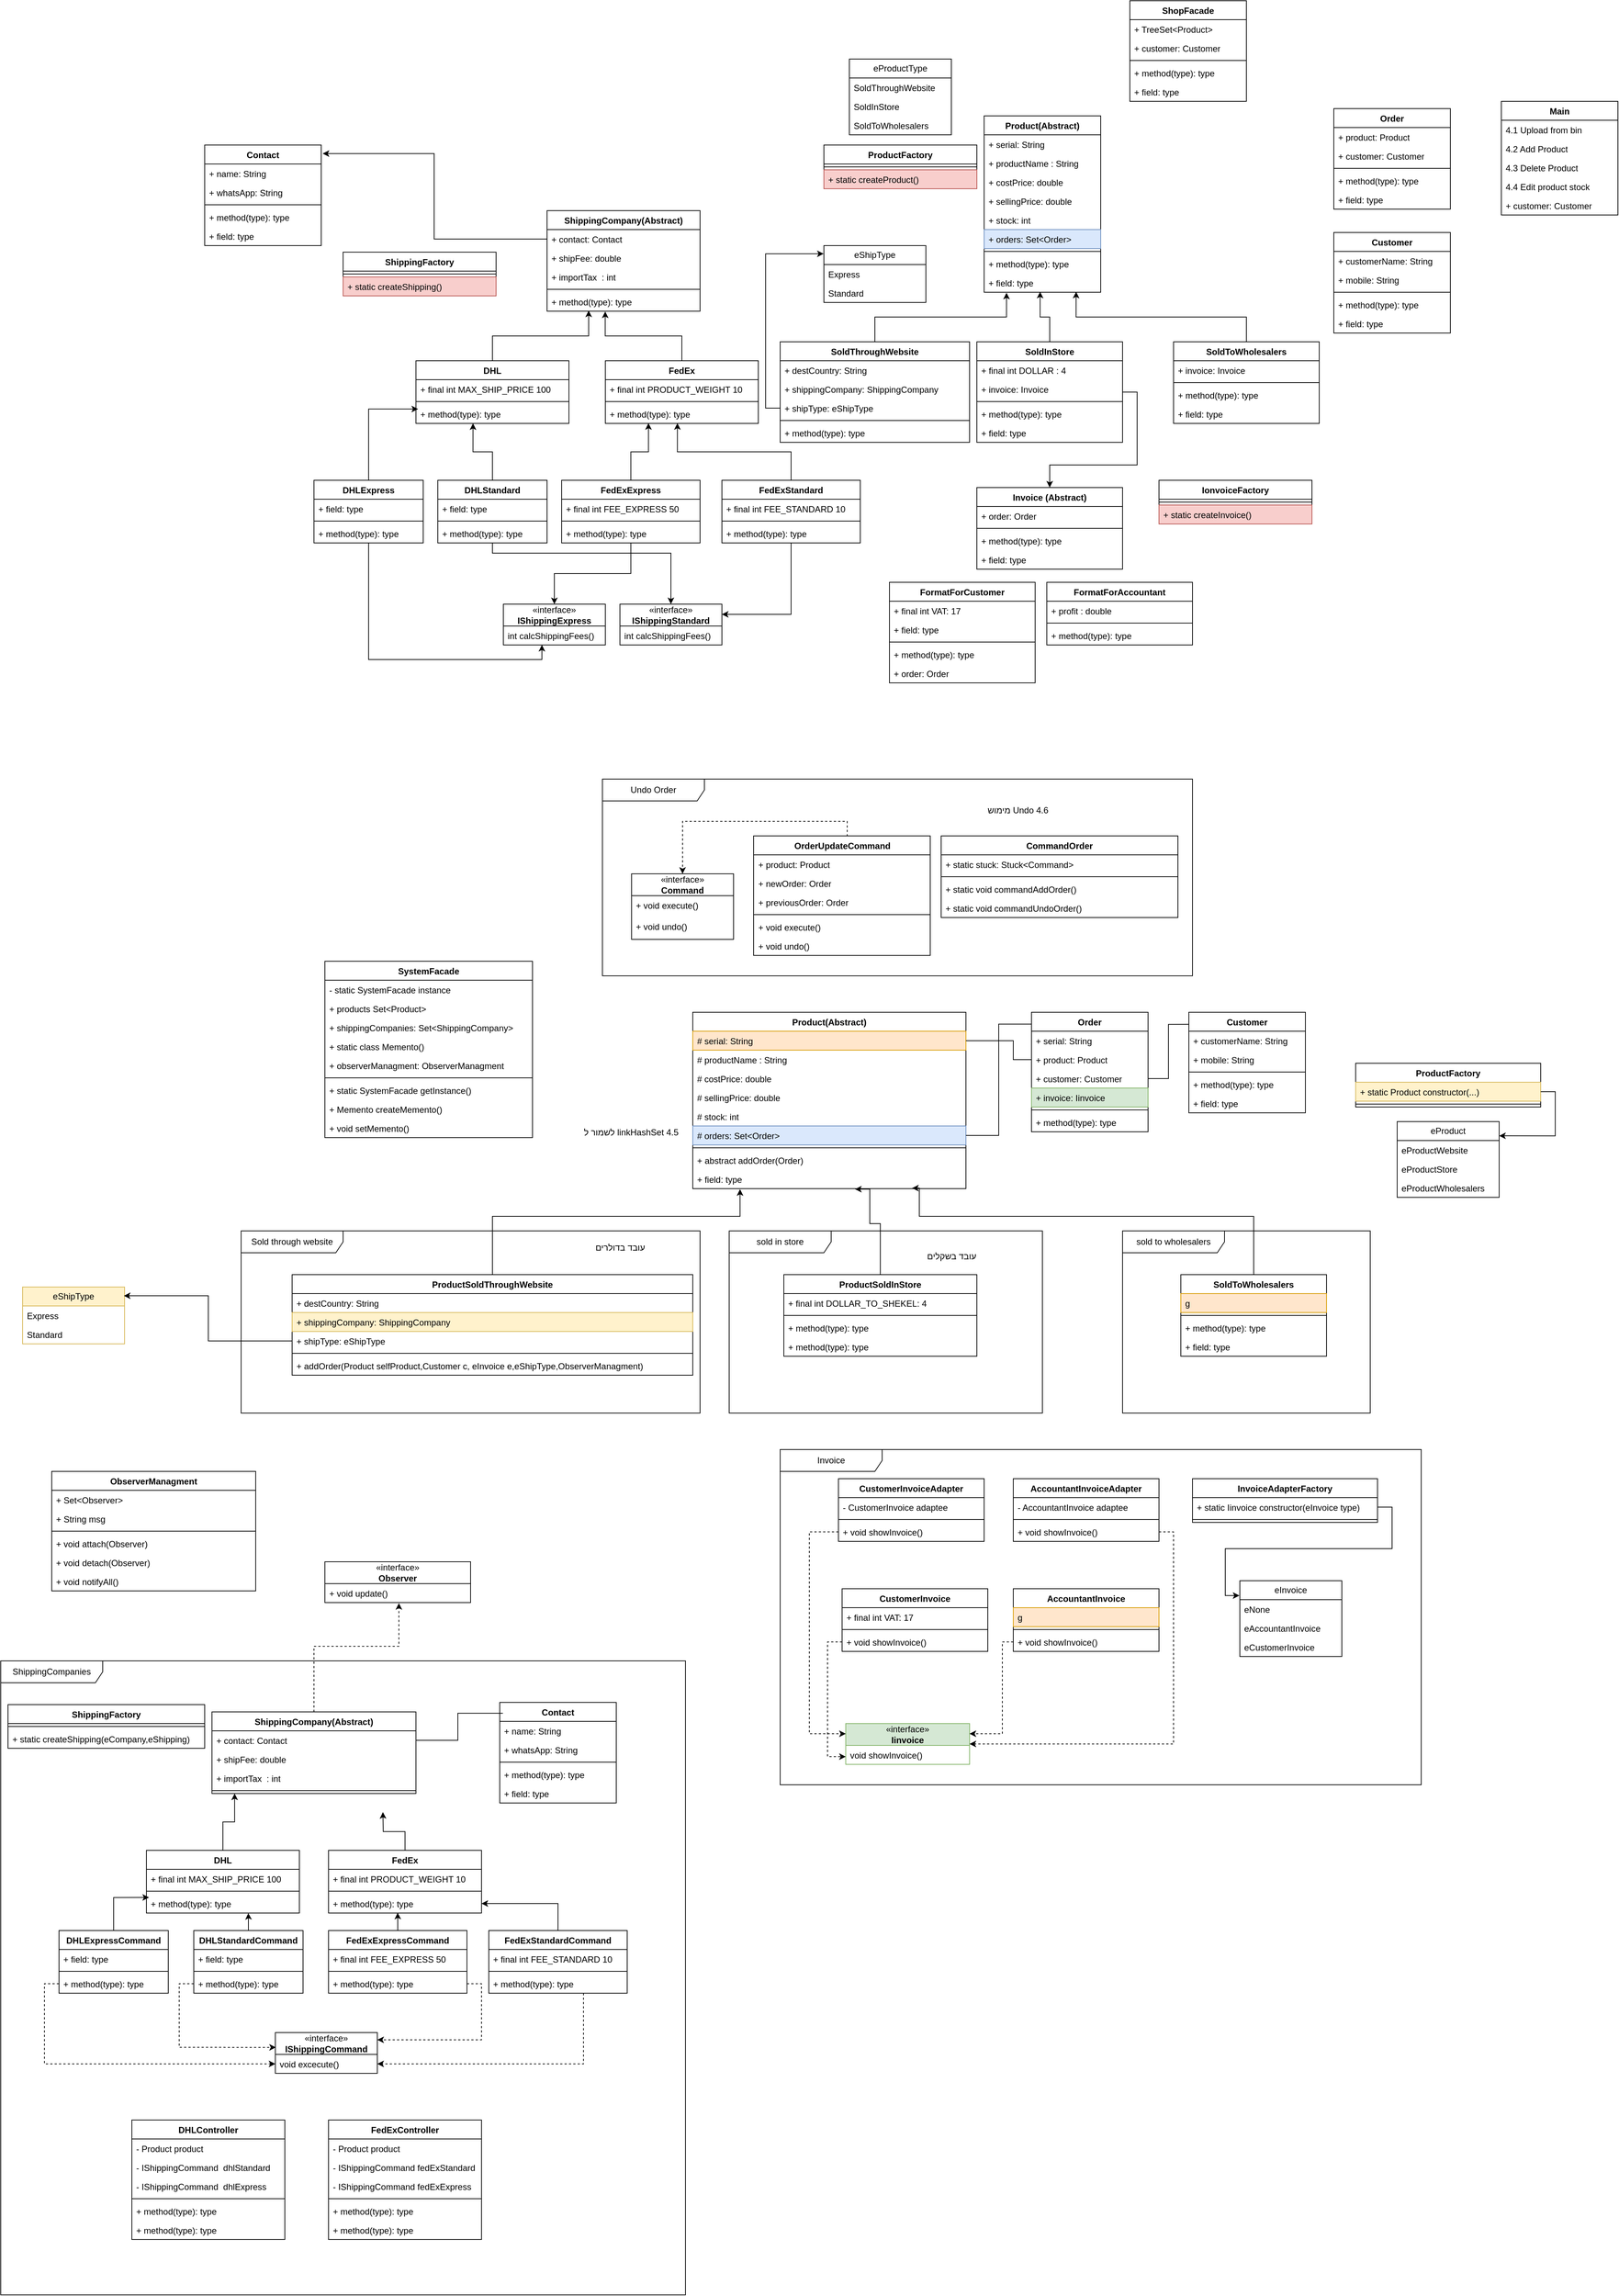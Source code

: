 <mxfile version="21.4.0" type="device">
  <diagram name="‫עמוד-1‬" id="NSOdITBFpndG5ONiXuww">
    <mxGraphModel dx="3148" dy="2123" grid="1" gridSize="10" guides="1" tooltips="1" connect="1" arrows="1" fold="1" page="1" pageScale="1" pageWidth="1169" pageHeight="1654" math="0" shadow="0">
      <root>
        <mxCell id="0" />
        <mxCell id="1" parent="0" />
        <mxCell id="yNL9xY0ZQXO30ngrtS2O-6" value="Product(Abstract)" style="swimlane;fontStyle=1;align=center;verticalAlign=top;childLayout=stackLayout;horizontal=1;startSize=26;horizontalStack=0;resizeParent=1;resizeParentMax=0;resizeLast=0;collapsible=1;marginBottom=0;whiteSpace=wrap;html=1;" parent="1" vertex="1">
          <mxGeometry x="-920" y="-1150" width="160" height="242" as="geometry" />
        </mxCell>
        <mxCell id="yNL9xY0ZQXO30ngrtS2O-14" value="+ serial: String" style="text;strokeColor=none;fillColor=none;align=left;verticalAlign=top;spacingLeft=4;spacingRight=4;overflow=hidden;rotatable=0;points=[[0,0.5],[1,0.5]];portConstraint=eastwest;whiteSpace=wrap;html=1;" parent="yNL9xY0ZQXO30ngrtS2O-6" vertex="1">
          <mxGeometry y="26" width="160" height="26" as="geometry" />
        </mxCell>
        <mxCell id="yNL9xY0ZQXO30ngrtS2O-7" value="+ productName : String" style="text;strokeColor=none;fillColor=none;align=left;verticalAlign=top;spacingLeft=4;spacingRight=4;overflow=hidden;rotatable=0;points=[[0,0.5],[1,0.5]];portConstraint=eastwest;whiteSpace=wrap;html=1;" parent="yNL9xY0ZQXO30ngrtS2O-6" vertex="1">
          <mxGeometry y="52" width="160" height="26" as="geometry" />
        </mxCell>
        <mxCell id="yNL9xY0ZQXO30ngrtS2O-10" value="+ costPrice: double" style="text;strokeColor=none;fillColor=none;align=left;verticalAlign=top;spacingLeft=4;spacingRight=4;overflow=hidden;rotatable=0;points=[[0,0.5],[1,0.5]];portConstraint=eastwest;whiteSpace=wrap;html=1;" parent="yNL9xY0ZQXO30ngrtS2O-6" vertex="1">
          <mxGeometry y="78" width="160" height="26" as="geometry" />
        </mxCell>
        <mxCell id="yNL9xY0ZQXO30ngrtS2O-11" value="+ sellingPrice: double" style="text;strokeColor=none;fillColor=none;align=left;verticalAlign=top;spacingLeft=4;spacingRight=4;overflow=hidden;rotatable=0;points=[[0,0.5],[1,0.5]];portConstraint=eastwest;whiteSpace=wrap;html=1;" parent="yNL9xY0ZQXO30ngrtS2O-6" vertex="1">
          <mxGeometry y="104" width="160" height="26" as="geometry" />
        </mxCell>
        <mxCell id="yNL9xY0ZQXO30ngrtS2O-12" value="+ stock: int" style="text;strokeColor=none;fillColor=none;align=left;verticalAlign=top;spacingLeft=4;spacingRight=4;overflow=hidden;rotatable=0;points=[[0,0.5],[1,0.5]];portConstraint=eastwest;whiteSpace=wrap;html=1;" parent="yNL9xY0ZQXO30ngrtS2O-6" vertex="1">
          <mxGeometry y="130" width="160" height="26" as="geometry" />
        </mxCell>
        <mxCell id="yNL9xY0ZQXO30ngrtS2O-13" value="+ orders: Set&amp;lt;Order&amp;gt;" style="text;strokeColor=#6c8ebf;fillColor=#dae8fc;align=left;verticalAlign=top;spacingLeft=4;spacingRight=4;overflow=hidden;rotatable=0;points=[[0,0.5],[1,0.5]];portConstraint=eastwest;whiteSpace=wrap;html=1;" parent="yNL9xY0ZQXO30ngrtS2O-6" vertex="1">
          <mxGeometry y="156" width="160" height="26" as="geometry" />
        </mxCell>
        <mxCell id="yNL9xY0ZQXO30ngrtS2O-8" value="" style="line;strokeWidth=1;fillColor=none;align=left;verticalAlign=middle;spacingTop=-1;spacingLeft=3;spacingRight=3;rotatable=0;labelPosition=right;points=[];portConstraint=eastwest;strokeColor=inherit;" parent="yNL9xY0ZQXO30ngrtS2O-6" vertex="1">
          <mxGeometry y="182" width="160" height="8" as="geometry" />
        </mxCell>
        <mxCell id="yNL9xY0ZQXO30ngrtS2O-9" value="+ method(type): type" style="text;strokeColor=none;fillColor=none;align=left;verticalAlign=top;spacingLeft=4;spacingRight=4;overflow=hidden;rotatable=0;points=[[0,0.5],[1,0.5]];portConstraint=eastwest;whiteSpace=wrap;html=1;" parent="yNL9xY0ZQXO30ngrtS2O-6" vertex="1">
          <mxGeometry y="190" width="160" height="26" as="geometry" />
        </mxCell>
        <mxCell id="yNL9xY0ZQXO30ngrtS2O-15" value="+ field: type" style="text;strokeColor=none;fillColor=none;align=left;verticalAlign=top;spacingLeft=4;spacingRight=4;overflow=hidden;rotatable=0;points=[[0,0.5],[1,0.5]];portConstraint=eastwest;whiteSpace=wrap;html=1;" parent="yNL9xY0ZQXO30ngrtS2O-6" vertex="1">
          <mxGeometry y="216" width="160" height="26" as="geometry" />
        </mxCell>
        <mxCell id="yNL9xY0ZQXO30ngrtS2O-16" value="Order" style="swimlane;fontStyle=1;align=center;verticalAlign=top;childLayout=stackLayout;horizontal=1;startSize=26;horizontalStack=0;resizeParent=1;resizeParentMax=0;resizeLast=0;collapsible=1;marginBottom=0;whiteSpace=wrap;html=1;" parent="1" vertex="1">
          <mxGeometry x="-440" y="-1160" width="160" height="138" as="geometry" />
        </mxCell>
        <mxCell id="yNL9xY0ZQXO30ngrtS2O-17" value="+ product: Product" style="text;strokeColor=none;fillColor=none;align=left;verticalAlign=top;spacingLeft=4;spacingRight=4;overflow=hidden;rotatable=0;points=[[0,0.5],[1,0.5]];portConstraint=eastwest;whiteSpace=wrap;html=1;" parent="yNL9xY0ZQXO30ngrtS2O-16" vertex="1">
          <mxGeometry y="26" width="160" height="26" as="geometry" />
        </mxCell>
        <mxCell id="yNL9xY0ZQXO30ngrtS2O-18" value="+ customer: Customer" style="text;strokeColor=none;fillColor=none;align=left;verticalAlign=top;spacingLeft=4;spacingRight=4;overflow=hidden;rotatable=0;points=[[0,0.5],[1,0.5]];portConstraint=eastwest;whiteSpace=wrap;html=1;" parent="yNL9xY0ZQXO30ngrtS2O-16" vertex="1">
          <mxGeometry y="52" width="160" height="26" as="geometry" />
        </mxCell>
        <mxCell id="yNL9xY0ZQXO30ngrtS2O-23" value="" style="line;strokeWidth=1;fillColor=none;align=left;verticalAlign=middle;spacingTop=-1;spacingLeft=3;spacingRight=3;rotatable=0;labelPosition=right;points=[];portConstraint=eastwest;strokeColor=inherit;" parent="yNL9xY0ZQXO30ngrtS2O-16" vertex="1">
          <mxGeometry y="78" width="160" height="8" as="geometry" />
        </mxCell>
        <mxCell id="yNL9xY0ZQXO30ngrtS2O-24" value="+ method(type): type" style="text;strokeColor=none;fillColor=none;align=left;verticalAlign=top;spacingLeft=4;spacingRight=4;overflow=hidden;rotatable=0;points=[[0,0.5],[1,0.5]];portConstraint=eastwest;whiteSpace=wrap;html=1;" parent="yNL9xY0ZQXO30ngrtS2O-16" vertex="1">
          <mxGeometry y="86" width="160" height="26" as="geometry" />
        </mxCell>
        <mxCell id="yNL9xY0ZQXO30ngrtS2O-25" value="+ field: type" style="text;strokeColor=none;fillColor=none;align=left;verticalAlign=top;spacingLeft=4;spacingRight=4;overflow=hidden;rotatable=0;points=[[0,0.5],[1,0.5]];portConstraint=eastwest;whiteSpace=wrap;html=1;" parent="yNL9xY0ZQXO30ngrtS2O-16" vertex="1">
          <mxGeometry y="112" width="160" height="26" as="geometry" />
        </mxCell>
        <mxCell id="yNL9xY0ZQXO30ngrtS2O-26" value="Customer" style="swimlane;fontStyle=1;align=center;verticalAlign=top;childLayout=stackLayout;horizontal=1;startSize=26;horizontalStack=0;resizeParent=1;resizeParentMax=0;resizeLast=0;collapsible=1;marginBottom=0;whiteSpace=wrap;html=1;" parent="1" vertex="1">
          <mxGeometry x="-440" y="-990" width="160" height="138" as="geometry" />
        </mxCell>
        <mxCell id="yNL9xY0ZQXO30ngrtS2O-27" value="+ customerName: String" style="text;strokeColor=none;fillColor=none;align=left;verticalAlign=top;spacingLeft=4;spacingRight=4;overflow=hidden;rotatable=0;points=[[0,0.5],[1,0.5]];portConstraint=eastwest;whiteSpace=wrap;html=1;" parent="yNL9xY0ZQXO30ngrtS2O-26" vertex="1">
          <mxGeometry y="26" width="160" height="26" as="geometry" />
        </mxCell>
        <mxCell id="yNL9xY0ZQXO30ngrtS2O-28" value="+ mobile: String" style="text;strokeColor=none;fillColor=none;align=left;verticalAlign=top;spacingLeft=4;spacingRight=4;overflow=hidden;rotatable=0;points=[[0,0.5],[1,0.5]];portConstraint=eastwest;whiteSpace=wrap;html=1;" parent="yNL9xY0ZQXO30ngrtS2O-26" vertex="1">
          <mxGeometry y="52" width="160" height="26" as="geometry" />
        </mxCell>
        <mxCell id="yNL9xY0ZQXO30ngrtS2O-29" value="" style="line;strokeWidth=1;fillColor=none;align=left;verticalAlign=middle;spacingTop=-1;spacingLeft=3;spacingRight=3;rotatable=0;labelPosition=right;points=[];portConstraint=eastwest;strokeColor=inherit;" parent="yNL9xY0ZQXO30ngrtS2O-26" vertex="1">
          <mxGeometry y="78" width="160" height="8" as="geometry" />
        </mxCell>
        <mxCell id="yNL9xY0ZQXO30ngrtS2O-30" value="+ method(type): type" style="text;strokeColor=none;fillColor=none;align=left;verticalAlign=top;spacingLeft=4;spacingRight=4;overflow=hidden;rotatable=0;points=[[0,0.5],[1,0.5]];portConstraint=eastwest;whiteSpace=wrap;html=1;" parent="yNL9xY0ZQXO30ngrtS2O-26" vertex="1">
          <mxGeometry y="86" width="160" height="26" as="geometry" />
        </mxCell>
        <mxCell id="yNL9xY0ZQXO30ngrtS2O-31" value="+ field: type" style="text;strokeColor=none;fillColor=none;align=left;verticalAlign=top;spacingLeft=4;spacingRight=4;overflow=hidden;rotatable=0;points=[[0,0.5],[1,0.5]];portConstraint=eastwest;whiteSpace=wrap;html=1;" parent="yNL9xY0ZQXO30ngrtS2O-26" vertex="1">
          <mxGeometry y="112" width="160" height="26" as="geometry" />
        </mxCell>
        <mxCell id="yNL9xY0ZQXO30ngrtS2O-233" style="edgeStyle=orthogonalEdgeStyle;rounded=0;orthogonalLoop=1;jettySize=auto;html=1;exitX=0.5;exitY=0;exitDx=0;exitDy=0;entryX=0.192;entryY=1.026;entryDx=0;entryDy=0;entryPerimeter=0;" parent="1" source="yNL9xY0ZQXO30ngrtS2O-45" target="yNL9xY0ZQXO30ngrtS2O-15" edge="1">
          <mxGeometry relative="1" as="geometry" />
        </mxCell>
        <mxCell id="yNL9xY0ZQXO30ngrtS2O-45" value="SoldThroughWebsite" style="swimlane;fontStyle=1;align=center;verticalAlign=top;childLayout=stackLayout;horizontal=1;startSize=26;horizontalStack=0;resizeParent=1;resizeParentMax=0;resizeLast=0;collapsible=1;marginBottom=0;whiteSpace=wrap;html=1;" parent="1" vertex="1">
          <mxGeometry x="-1200" y="-840" width="260" height="138" as="geometry" />
        </mxCell>
        <mxCell id="yNL9xY0ZQXO30ngrtS2O-46" value="+ destCountry: String" style="text;strokeColor=none;fillColor=none;align=left;verticalAlign=top;spacingLeft=4;spacingRight=4;overflow=hidden;rotatable=0;points=[[0,0.5],[1,0.5]];portConstraint=eastwest;whiteSpace=wrap;html=1;" parent="yNL9xY0ZQXO30ngrtS2O-45" vertex="1">
          <mxGeometry y="26" width="260" height="26" as="geometry" />
        </mxCell>
        <mxCell id="yNL9xY0ZQXO30ngrtS2O-47" value="+ shippingCompany:&amp;nbsp;ShippingCompany" style="text;strokeColor=none;fillColor=none;align=left;verticalAlign=top;spacingLeft=4;spacingRight=4;overflow=hidden;rotatable=0;points=[[0,0.5],[1,0.5]];portConstraint=eastwest;whiteSpace=wrap;html=1;" parent="yNL9xY0ZQXO30ngrtS2O-45" vertex="1">
          <mxGeometry y="52" width="260" height="26" as="geometry" />
        </mxCell>
        <mxCell id="yNL9xY0ZQXO30ngrtS2O-54" value="+ shipType: eShipType" style="text;strokeColor=none;fillColor=none;align=left;verticalAlign=top;spacingLeft=4;spacingRight=4;overflow=hidden;rotatable=0;points=[[0,0.5],[1,0.5]];portConstraint=eastwest;whiteSpace=wrap;html=1;" parent="yNL9xY0ZQXO30ngrtS2O-45" vertex="1">
          <mxGeometry y="78" width="260" height="26" as="geometry" />
        </mxCell>
        <mxCell id="yNL9xY0ZQXO30ngrtS2O-52" value="" style="line;strokeWidth=1;fillColor=none;align=left;verticalAlign=middle;spacingTop=-1;spacingLeft=3;spacingRight=3;rotatable=0;labelPosition=right;points=[];portConstraint=eastwest;strokeColor=inherit;" parent="yNL9xY0ZQXO30ngrtS2O-45" vertex="1">
          <mxGeometry y="104" width="260" height="8" as="geometry" />
        </mxCell>
        <mxCell id="yNL9xY0ZQXO30ngrtS2O-53" value="+ method(type): type" style="text;strokeColor=none;fillColor=none;align=left;verticalAlign=top;spacingLeft=4;spacingRight=4;overflow=hidden;rotatable=0;points=[[0,0.5],[1,0.5]];portConstraint=eastwest;whiteSpace=wrap;html=1;" parent="yNL9xY0ZQXO30ngrtS2O-45" vertex="1">
          <mxGeometry y="112" width="260" height="26" as="geometry" />
        </mxCell>
        <mxCell id="yNL9xY0ZQXO30ngrtS2O-99" style="edgeStyle=orthogonalEdgeStyle;rounded=0;orthogonalLoop=1;jettySize=auto;html=1;exitX=1;exitY=0.5;exitDx=0;exitDy=0;entryX=0.5;entryY=0;entryDx=0;entryDy=0;" parent="1" source="yNL9xY0ZQXO30ngrtS2O-67" target="yNL9xY0ZQXO30ngrtS2O-77" edge="1">
          <mxGeometry relative="1" as="geometry" />
        </mxCell>
        <mxCell id="yNL9xY0ZQXO30ngrtS2O-234" style="edgeStyle=orthogonalEdgeStyle;rounded=0;orthogonalLoop=1;jettySize=auto;html=1;entryX=0.48;entryY=0.974;entryDx=0;entryDy=0;entryPerimeter=0;" parent="1" source="yNL9xY0ZQXO30ngrtS2O-67" target="yNL9xY0ZQXO30ngrtS2O-15" edge="1">
          <mxGeometry relative="1" as="geometry" />
        </mxCell>
        <mxCell id="yNL9xY0ZQXO30ngrtS2O-67" value="SoldInStore" style="swimlane;fontStyle=1;align=center;verticalAlign=top;childLayout=stackLayout;horizontal=1;startSize=26;horizontalStack=0;resizeParent=1;resizeParentMax=0;resizeLast=0;collapsible=1;marginBottom=0;whiteSpace=wrap;html=1;" parent="1" vertex="1">
          <mxGeometry x="-930" y="-840" width="200" height="138" as="geometry" />
        </mxCell>
        <mxCell id="yNL9xY0ZQXO30ngrtS2O-73" value="+ final int DOLLAR : 4" style="text;strokeColor=none;fillColor=none;align=left;verticalAlign=top;spacingLeft=4;spacingRight=4;overflow=hidden;rotatable=0;points=[[0,0.5],[1,0.5]];portConstraint=eastwest;whiteSpace=wrap;html=1;" parent="yNL9xY0ZQXO30ngrtS2O-67" vertex="1">
          <mxGeometry y="26" width="200" height="26" as="geometry" />
        </mxCell>
        <mxCell id="yNL9xY0ZQXO30ngrtS2O-68" value="+ invoice: Invoice" style="text;strokeColor=none;fillColor=none;align=left;verticalAlign=top;spacingLeft=4;spacingRight=4;overflow=hidden;rotatable=0;points=[[0,0.5],[1,0.5]];portConstraint=eastwest;whiteSpace=wrap;html=1;" parent="yNL9xY0ZQXO30ngrtS2O-67" vertex="1">
          <mxGeometry y="52" width="200" height="26" as="geometry" />
        </mxCell>
        <mxCell id="yNL9xY0ZQXO30ngrtS2O-74" value="" style="line;strokeWidth=1;fillColor=none;align=left;verticalAlign=middle;spacingTop=-1;spacingLeft=3;spacingRight=3;rotatable=0;labelPosition=right;points=[];portConstraint=eastwest;strokeColor=inherit;" parent="yNL9xY0ZQXO30ngrtS2O-67" vertex="1">
          <mxGeometry y="78" width="200" height="8" as="geometry" />
        </mxCell>
        <mxCell id="yNL9xY0ZQXO30ngrtS2O-75" value="+ method(type): type" style="text;strokeColor=none;fillColor=none;align=left;verticalAlign=top;spacingLeft=4;spacingRight=4;overflow=hidden;rotatable=0;points=[[0,0.5],[1,0.5]];portConstraint=eastwest;whiteSpace=wrap;html=1;" parent="yNL9xY0ZQXO30ngrtS2O-67" vertex="1">
          <mxGeometry y="86" width="200" height="26" as="geometry" />
        </mxCell>
        <mxCell id="yNL9xY0ZQXO30ngrtS2O-76" value="+ field: type" style="text;strokeColor=none;fillColor=none;align=left;verticalAlign=top;spacingLeft=4;spacingRight=4;overflow=hidden;rotatable=0;points=[[0,0.5],[1,0.5]];portConstraint=eastwest;whiteSpace=wrap;html=1;" parent="yNL9xY0ZQXO30ngrtS2O-67" vertex="1">
          <mxGeometry y="112" width="200" height="26" as="geometry" />
        </mxCell>
        <mxCell id="yNL9xY0ZQXO30ngrtS2O-77" value="Invoice (Abstract)" style="swimlane;fontStyle=1;align=center;verticalAlign=top;childLayout=stackLayout;horizontal=1;startSize=26;horizontalStack=0;resizeParent=1;resizeParentMax=0;resizeLast=0;collapsible=1;marginBottom=0;whiteSpace=wrap;html=1;" parent="1" vertex="1">
          <mxGeometry x="-930" y="-640" width="200" height="112" as="geometry" />
        </mxCell>
        <mxCell id="yNL9xY0ZQXO30ngrtS2O-78" value="+ order: Order" style="text;strokeColor=none;fillColor=none;align=left;verticalAlign=top;spacingLeft=4;spacingRight=4;overflow=hidden;rotatable=0;points=[[0,0.5],[1,0.5]];portConstraint=eastwest;whiteSpace=wrap;html=1;" parent="yNL9xY0ZQXO30ngrtS2O-77" vertex="1">
          <mxGeometry y="26" width="200" height="26" as="geometry" />
        </mxCell>
        <mxCell id="yNL9xY0ZQXO30ngrtS2O-83" value="" style="line;strokeWidth=1;fillColor=none;align=left;verticalAlign=middle;spacingTop=-1;spacingLeft=3;spacingRight=3;rotatable=0;labelPosition=right;points=[];portConstraint=eastwest;strokeColor=inherit;" parent="yNL9xY0ZQXO30ngrtS2O-77" vertex="1">
          <mxGeometry y="52" width="200" height="8" as="geometry" />
        </mxCell>
        <mxCell id="yNL9xY0ZQXO30ngrtS2O-84" value="+ method(type): type" style="text;strokeColor=none;fillColor=none;align=left;verticalAlign=top;spacingLeft=4;spacingRight=4;overflow=hidden;rotatable=0;points=[[0,0.5],[1,0.5]];portConstraint=eastwest;whiteSpace=wrap;html=1;" parent="yNL9xY0ZQXO30ngrtS2O-77" vertex="1">
          <mxGeometry y="60" width="200" height="26" as="geometry" />
        </mxCell>
        <mxCell id="yNL9xY0ZQXO30ngrtS2O-85" value="+ field: type" style="text;strokeColor=none;fillColor=none;align=left;verticalAlign=top;spacingLeft=4;spacingRight=4;overflow=hidden;rotatable=0;points=[[0,0.5],[1,0.5]];portConstraint=eastwest;whiteSpace=wrap;html=1;" parent="yNL9xY0ZQXO30ngrtS2O-77" vertex="1">
          <mxGeometry y="86" width="200" height="26" as="geometry" />
        </mxCell>
        <mxCell id="yNL9xY0ZQXO30ngrtS2O-86" value="FormatForCustomer" style="swimlane;fontStyle=1;align=center;verticalAlign=top;childLayout=stackLayout;horizontal=1;startSize=26;horizontalStack=0;resizeParent=1;resizeParentMax=0;resizeLast=0;collapsible=1;marginBottom=0;whiteSpace=wrap;html=1;" parent="1" vertex="1">
          <mxGeometry x="-1050" y="-510" width="200" height="138" as="geometry" />
        </mxCell>
        <mxCell id="yNL9xY0ZQXO30ngrtS2O-98" value="+ final int VAT: 17" style="text;strokeColor=none;fillColor=none;align=left;verticalAlign=top;spacingLeft=4;spacingRight=4;overflow=hidden;rotatable=0;points=[[0,0.5],[1,0.5]];portConstraint=eastwest;whiteSpace=wrap;html=1;" parent="yNL9xY0ZQXO30ngrtS2O-86" vertex="1">
          <mxGeometry y="26" width="200" height="26" as="geometry" />
        </mxCell>
        <mxCell id="yNL9xY0ZQXO30ngrtS2O-90" value="+ field: type" style="text;strokeColor=none;fillColor=none;align=left;verticalAlign=top;spacingLeft=4;spacingRight=4;overflow=hidden;rotatable=0;points=[[0,0.5],[1,0.5]];portConstraint=eastwest;whiteSpace=wrap;html=1;" parent="yNL9xY0ZQXO30ngrtS2O-86" vertex="1">
          <mxGeometry y="52" width="200" height="26" as="geometry" />
        </mxCell>
        <mxCell id="yNL9xY0ZQXO30ngrtS2O-88" value="" style="line;strokeWidth=1;fillColor=none;align=left;verticalAlign=middle;spacingTop=-1;spacingLeft=3;spacingRight=3;rotatable=0;labelPosition=right;points=[];portConstraint=eastwest;strokeColor=inherit;" parent="yNL9xY0ZQXO30ngrtS2O-86" vertex="1">
          <mxGeometry y="78" width="200" height="8" as="geometry" />
        </mxCell>
        <mxCell id="yNL9xY0ZQXO30ngrtS2O-89" value="+ method(type): type" style="text;strokeColor=none;fillColor=none;align=left;verticalAlign=top;spacingLeft=4;spacingRight=4;overflow=hidden;rotatable=0;points=[[0,0.5],[1,0.5]];portConstraint=eastwest;whiteSpace=wrap;html=1;" parent="yNL9xY0ZQXO30ngrtS2O-86" vertex="1">
          <mxGeometry y="86" width="200" height="26" as="geometry" />
        </mxCell>
        <mxCell id="yNL9xY0ZQXO30ngrtS2O-97" value="+ order: Order" style="text;strokeColor=none;fillColor=none;align=left;verticalAlign=top;spacingLeft=4;spacingRight=4;overflow=hidden;rotatable=0;points=[[0,0.5],[1,0.5]];portConstraint=eastwest;whiteSpace=wrap;html=1;" parent="yNL9xY0ZQXO30ngrtS2O-86" vertex="1">
          <mxGeometry y="112" width="200" height="26" as="geometry" />
        </mxCell>
        <mxCell id="yNL9xY0ZQXO30ngrtS2O-91" value="FormatForAccountant" style="swimlane;fontStyle=1;align=center;verticalAlign=top;childLayout=stackLayout;horizontal=1;startSize=26;horizontalStack=0;resizeParent=1;resizeParentMax=0;resizeLast=0;collapsible=1;marginBottom=0;whiteSpace=wrap;html=1;" parent="1" vertex="1">
          <mxGeometry x="-834" y="-510" width="200" height="86" as="geometry" />
        </mxCell>
        <mxCell id="yNL9xY0ZQXO30ngrtS2O-95" value="+ profit : double" style="text;strokeColor=none;fillColor=none;align=left;verticalAlign=top;spacingLeft=4;spacingRight=4;overflow=hidden;rotatable=0;points=[[0,0.5],[1,0.5]];portConstraint=eastwest;whiteSpace=wrap;html=1;" parent="yNL9xY0ZQXO30ngrtS2O-91" vertex="1">
          <mxGeometry y="26" width="200" height="26" as="geometry" />
        </mxCell>
        <mxCell id="yNL9xY0ZQXO30ngrtS2O-93" value="" style="line;strokeWidth=1;fillColor=none;align=left;verticalAlign=middle;spacingTop=-1;spacingLeft=3;spacingRight=3;rotatable=0;labelPosition=right;points=[];portConstraint=eastwest;strokeColor=inherit;" parent="yNL9xY0ZQXO30ngrtS2O-91" vertex="1">
          <mxGeometry y="52" width="200" height="8" as="geometry" />
        </mxCell>
        <mxCell id="yNL9xY0ZQXO30ngrtS2O-94" value="+ method(type): type" style="text;strokeColor=none;fillColor=none;align=left;verticalAlign=top;spacingLeft=4;spacingRight=4;overflow=hidden;rotatable=0;points=[[0,0.5],[1,0.5]];portConstraint=eastwest;whiteSpace=wrap;html=1;" parent="yNL9xY0ZQXO30ngrtS2O-91" vertex="1">
          <mxGeometry y="60" width="200" height="26" as="geometry" />
        </mxCell>
        <mxCell id="yNL9xY0ZQXO30ngrtS2O-235" style="edgeStyle=orthogonalEdgeStyle;rounded=0;orthogonalLoop=1;jettySize=auto;html=1;entryX=0.789;entryY=0.974;entryDx=0;entryDy=0;entryPerimeter=0;" parent="1" source="yNL9xY0ZQXO30ngrtS2O-101" target="yNL9xY0ZQXO30ngrtS2O-15" edge="1">
          <mxGeometry relative="1" as="geometry" />
        </mxCell>
        <mxCell id="yNL9xY0ZQXO30ngrtS2O-101" value="SoldToWholesalers" style="swimlane;fontStyle=1;align=center;verticalAlign=top;childLayout=stackLayout;horizontal=1;startSize=26;horizontalStack=0;resizeParent=1;resizeParentMax=0;resizeLast=0;collapsible=1;marginBottom=0;whiteSpace=wrap;html=1;" parent="1" vertex="1">
          <mxGeometry x="-660" y="-840" width="200" height="112" as="geometry" />
        </mxCell>
        <mxCell id="yNL9xY0ZQXO30ngrtS2O-102" value="+ invoice: Invoice" style="text;strokeColor=none;fillColor=none;align=left;verticalAlign=top;spacingLeft=4;spacingRight=4;overflow=hidden;rotatable=0;points=[[0,0.5],[1,0.5]];portConstraint=eastwest;whiteSpace=wrap;html=1;" parent="yNL9xY0ZQXO30ngrtS2O-101" vertex="1">
          <mxGeometry y="26" width="200" height="26" as="geometry" />
        </mxCell>
        <mxCell id="yNL9xY0ZQXO30ngrtS2O-104" value="" style="line;strokeWidth=1;fillColor=none;align=left;verticalAlign=middle;spacingTop=-1;spacingLeft=3;spacingRight=3;rotatable=0;labelPosition=right;points=[];portConstraint=eastwest;strokeColor=inherit;" parent="yNL9xY0ZQXO30ngrtS2O-101" vertex="1">
          <mxGeometry y="52" width="200" height="8" as="geometry" />
        </mxCell>
        <mxCell id="yNL9xY0ZQXO30ngrtS2O-105" value="+ method(type): type" style="text;strokeColor=none;fillColor=none;align=left;verticalAlign=top;spacingLeft=4;spacingRight=4;overflow=hidden;rotatable=0;points=[[0,0.5],[1,0.5]];portConstraint=eastwest;whiteSpace=wrap;html=1;" parent="yNL9xY0ZQXO30ngrtS2O-101" vertex="1">
          <mxGeometry y="60" width="200" height="26" as="geometry" />
        </mxCell>
        <mxCell id="yNL9xY0ZQXO30ngrtS2O-106" value="+ field: type" style="text;strokeColor=none;fillColor=none;align=left;verticalAlign=top;spacingLeft=4;spacingRight=4;overflow=hidden;rotatable=0;points=[[0,0.5],[1,0.5]];portConstraint=eastwest;whiteSpace=wrap;html=1;" parent="yNL9xY0ZQXO30ngrtS2O-101" vertex="1">
          <mxGeometry y="86" width="200" height="26" as="geometry" />
        </mxCell>
        <mxCell id="yNL9xY0ZQXO30ngrtS2O-109" value="Contact" style="swimlane;fontStyle=1;align=center;verticalAlign=top;childLayout=stackLayout;horizontal=1;startSize=26;horizontalStack=0;resizeParent=1;resizeParentMax=0;resizeLast=0;collapsible=1;marginBottom=0;whiteSpace=wrap;html=1;" parent="1" vertex="1">
          <mxGeometry x="-1990" y="-1110" width="160" height="138" as="geometry" />
        </mxCell>
        <mxCell id="yNL9xY0ZQXO30ngrtS2O-110" value="+ name: String" style="text;strokeColor=none;fillColor=none;align=left;verticalAlign=top;spacingLeft=4;spacingRight=4;overflow=hidden;rotatable=0;points=[[0,0.5],[1,0.5]];portConstraint=eastwest;whiteSpace=wrap;html=1;" parent="yNL9xY0ZQXO30ngrtS2O-109" vertex="1">
          <mxGeometry y="26" width="160" height="26" as="geometry" />
        </mxCell>
        <mxCell id="yNL9xY0ZQXO30ngrtS2O-111" value="+ whatsApp: String" style="text;strokeColor=none;fillColor=none;align=left;verticalAlign=top;spacingLeft=4;spacingRight=4;overflow=hidden;rotatable=0;points=[[0,0.5],[1,0.5]];portConstraint=eastwest;whiteSpace=wrap;html=1;" parent="yNL9xY0ZQXO30ngrtS2O-109" vertex="1">
          <mxGeometry y="52" width="160" height="26" as="geometry" />
        </mxCell>
        <mxCell id="yNL9xY0ZQXO30ngrtS2O-112" value="" style="line;strokeWidth=1;fillColor=none;align=left;verticalAlign=middle;spacingTop=-1;spacingLeft=3;spacingRight=3;rotatable=0;labelPosition=right;points=[];portConstraint=eastwest;strokeColor=inherit;" parent="yNL9xY0ZQXO30ngrtS2O-109" vertex="1">
          <mxGeometry y="78" width="160" height="8" as="geometry" />
        </mxCell>
        <mxCell id="yNL9xY0ZQXO30ngrtS2O-113" value="+ method(type): type" style="text;strokeColor=none;fillColor=none;align=left;verticalAlign=top;spacingLeft=4;spacingRight=4;overflow=hidden;rotatable=0;points=[[0,0.5],[1,0.5]];portConstraint=eastwest;whiteSpace=wrap;html=1;" parent="yNL9xY0ZQXO30ngrtS2O-109" vertex="1">
          <mxGeometry y="86" width="160" height="26" as="geometry" />
        </mxCell>
        <mxCell id="yNL9xY0ZQXO30ngrtS2O-114" value="+ field: type" style="text;strokeColor=none;fillColor=none;align=left;verticalAlign=top;spacingLeft=4;spacingRight=4;overflow=hidden;rotatable=0;points=[[0,0.5],[1,0.5]];portConstraint=eastwest;whiteSpace=wrap;html=1;" parent="yNL9xY0ZQXO30ngrtS2O-109" vertex="1">
          <mxGeometry y="112" width="160" height="26" as="geometry" />
        </mxCell>
        <mxCell id="yNL9xY0ZQXO30ngrtS2O-150" value="ShippingCompany(Abstract)" style="swimlane;fontStyle=1;align=center;verticalAlign=top;childLayout=stackLayout;horizontal=1;startSize=26;horizontalStack=0;resizeParent=1;resizeParentMax=0;resizeLast=0;collapsible=1;marginBottom=0;whiteSpace=wrap;html=1;" parent="1" vertex="1">
          <mxGeometry x="-1520" y="-1020" width="210" height="138" as="geometry" />
        </mxCell>
        <mxCell id="yNL9xY0ZQXO30ngrtS2O-151" value="+ contact: Contact" style="text;strokeColor=none;fillColor=none;align=left;verticalAlign=top;spacingLeft=4;spacingRight=4;overflow=hidden;rotatable=0;points=[[0,0.5],[1,0.5]];portConstraint=eastwest;whiteSpace=wrap;html=1;" parent="yNL9xY0ZQXO30ngrtS2O-150" vertex="1">
          <mxGeometry y="26" width="210" height="26" as="geometry" />
        </mxCell>
        <mxCell id="yNL9xY0ZQXO30ngrtS2O-211" value="+ shipFee: double" style="text;strokeColor=none;fillColor=none;align=left;verticalAlign=top;spacingLeft=4;spacingRight=4;overflow=hidden;rotatable=0;points=[[0,0.5],[1,0.5]];portConstraint=eastwest;whiteSpace=wrap;html=1;" parent="yNL9xY0ZQXO30ngrtS2O-150" vertex="1">
          <mxGeometry y="52" width="210" height="26" as="geometry" />
        </mxCell>
        <mxCell id="yNL9xY0ZQXO30ngrtS2O-220" value="+ importTax&amp;nbsp; : int" style="text;strokeColor=none;fillColor=none;align=left;verticalAlign=top;spacingLeft=4;spacingRight=4;overflow=hidden;rotatable=0;points=[[0,0.5],[1,0.5]];portConstraint=eastwest;whiteSpace=wrap;html=1;" parent="yNL9xY0ZQXO30ngrtS2O-150" vertex="1">
          <mxGeometry y="78" width="210" height="26" as="geometry" />
        </mxCell>
        <mxCell id="yNL9xY0ZQXO30ngrtS2O-153" value="" style="line;strokeWidth=1;fillColor=none;align=left;verticalAlign=middle;spacingTop=-1;spacingLeft=3;spacingRight=3;rotatable=0;labelPosition=right;points=[];portConstraint=eastwest;strokeColor=inherit;" parent="yNL9xY0ZQXO30ngrtS2O-150" vertex="1">
          <mxGeometry y="104" width="210" height="8" as="geometry" />
        </mxCell>
        <mxCell id="yNL9xY0ZQXO30ngrtS2O-154" value="+ method(type): type" style="text;strokeColor=none;fillColor=none;align=left;verticalAlign=top;spacingLeft=4;spacingRight=4;overflow=hidden;rotatable=0;points=[[0,0.5],[1,0.5]];portConstraint=eastwest;whiteSpace=wrap;html=1;" parent="yNL9xY0ZQXO30ngrtS2O-150" vertex="1">
          <mxGeometry y="112" width="210" height="26" as="geometry" />
        </mxCell>
        <mxCell id="yNL9xY0ZQXO30ngrtS2O-157" style="edgeStyle=orthogonalEdgeStyle;rounded=0;orthogonalLoop=1;jettySize=auto;html=1;exitX=0;exitY=0.5;exitDx=0;exitDy=0;entryX=1.012;entryY=0.085;entryDx=0;entryDy=0;entryPerimeter=0;" parent="1" source="yNL9xY0ZQXO30ngrtS2O-151" target="yNL9xY0ZQXO30ngrtS2O-109" edge="1">
          <mxGeometry relative="1" as="geometry" />
        </mxCell>
        <mxCell id="yNL9xY0ZQXO30ngrtS2O-174" style="edgeStyle=orthogonalEdgeStyle;rounded=0;orthogonalLoop=1;jettySize=auto;html=1;exitX=0.5;exitY=0;exitDx=0;exitDy=0;entryX=0.272;entryY=0.966;entryDx=0;entryDy=0;entryPerimeter=0;" parent="1" source="yNL9xY0ZQXO30ngrtS2O-158" target="yNL9xY0ZQXO30ngrtS2O-154" edge="1">
          <mxGeometry relative="1" as="geometry" />
        </mxCell>
        <mxCell id="yNL9xY0ZQXO30ngrtS2O-158" value="DHL" style="swimlane;fontStyle=1;align=center;verticalAlign=top;childLayout=stackLayout;horizontal=1;startSize=26;horizontalStack=0;resizeParent=1;resizeParentMax=0;resizeLast=0;collapsible=1;marginBottom=0;whiteSpace=wrap;html=1;" parent="1" vertex="1">
          <mxGeometry x="-1700" y="-814" width="210" height="86" as="geometry" />
        </mxCell>
        <mxCell id="yNL9xY0ZQXO30ngrtS2O-162" value="+ final int MAX_SHIP_PRICE 100" style="text;strokeColor=none;fillColor=none;align=left;verticalAlign=top;spacingLeft=4;spacingRight=4;overflow=hidden;rotatable=0;points=[[0,0.5],[1,0.5]];portConstraint=eastwest;whiteSpace=wrap;html=1;" parent="yNL9xY0ZQXO30ngrtS2O-158" vertex="1">
          <mxGeometry y="26" width="210" height="26" as="geometry" />
        </mxCell>
        <mxCell id="yNL9xY0ZQXO30ngrtS2O-160" value="" style="line;strokeWidth=1;fillColor=none;align=left;verticalAlign=middle;spacingTop=-1;spacingLeft=3;spacingRight=3;rotatable=0;labelPosition=right;points=[];portConstraint=eastwest;strokeColor=inherit;" parent="yNL9xY0ZQXO30ngrtS2O-158" vertex="1">
          <mxGeometry y="52" width="210" height="8" as="geometry" />
        </mxCell>
        <mxCell id="yNL9xY0ZQXO30ngrtS2O-161" value="+ method(type): type" style="text;strokeColor=none;fillColor=none;align=left;verticalAlign=top;spacingLeft=4;spacingRight=4;overflow=hidden;rotatable=0;points=[[0,0.5],[1,0.5]];portConstraint=eastwest;whiteSpace=wrap;html=1;" parent="yNL9xY0ZQXO30ngrtS2O-158" vertex="1">
          <mxGeometry y="60" width="210" height="26" as="geometry" />
        </mxCell>
        <mxCell id="yNL9xY0ZQXO30ngrtS2O-175" style="edgeStyle=orthogonalEdgeStyle;rounded=0;orthogonalLoop=1;jettySize=auto;html=1;exitX=0.5;exitY=0;exitDx=0;exitDy=0;entryX=0.38;entryY=1.017;entryDx=0;entryDy=0;entryPerimeter=0;" parent="1" source="yNL9xY0ZQXO30ngrtS2O-164" target="yNL9xY0ZQXO30ngrtS2O-154" edge="1">
          <mxGeometry relative="1" as="geometry" />
        </mxCell>
        <mxCell id="yNL9xY0ZQXO30ngrtS2O-164" value="FedEx" style="swimlane;fontStyle=1;align=center;verticalAlign=top;childLayout=stackLayout;horizontal=1;startSize=26;horizontalStack=0;resizeParent=1;resizeParentMax=0;resizeLast=0;collapsible=1;marginBottom=0;whiteSpace=wrap;html=1;" parent="1" vertex="1">
          <mxGeometry x="-1440" y="-814" width="210" height="86" as="geometry" />
        </mxCell>
        <mxCell id="yNL9xY0ZQXO30ngrtS2O-168" value="+ final int PRODUCT_WEIGHT 10" style="text;strokeColor=none;fillColor=none;align=left;verticalAlign=top;spacingLeft=4;spacingRight=4;overflow=hidden;rotatable=0;points=[[0,0.5],[1,0.5]];portConstraint=eastwest;whiteSpace=wrap;html=1;" parent="yNL9xY0ZQXO30ngrtS2O-164" vertex="1">
          <mxGeometry y="26" width="210" height="26" as="geometry" />
        </mxCell>
        <mxCell id="yNL9xY0ZQXO30ngrtS2O-166" value="" style="line;strokeWidth=1;fillColor=none;align=left;verticalAlign=middle;spacingTop=-1;spacingLeft=3;spacingRight=3;rotatable=0;labelPosition=right;points=[];portConstraint=eastwest;strokeColor=inherit;" parent="yNL9xY0ZQXO30ngrtS2O-164" vertex="1">
          <mxGeometry y="52" width="210" height="8" as="geometry" />
        </mxCell>
        <mxCell id="yNL9xY0ZQXO30ngrtS2O-167" value="+ method(type): type" style="text;strokeColor=none;fillColor=none;align=left;verticalAlign=top;spacingLeft=4;spacingRight=4;overflow=hidden;rotatable=0;points=[[0,0.5],[1,0.5]];portConstraint=eastwest;whiteSpace=wrap;html=1;" parent="yNL9xY0ZQXO30ngrtS2O-164" vertex="1">
          <mxGeometry y="60" width="210" height="26" as="geometry" />
        </mxCell>
        <mxCell id="yNL9xY0ZQXO30ngrtS2O-207" style="edgeStyle=orthogonalEdgeStyle;rounded=0;orthogonalLoop=1;jettySize=auto;html=1;entryX=0.5;entryY=0;entryDx=0;entryDy=0;" parent="1" source="yNL9xY0ZQXO30ngrtS2O-177" target="yNL9xY0ZQXO30ngrtS2O-185" edge="1">
          <mxGeometry relative="1" as="geometry" />
        </mxCell>
        <mxCell id="yNL9xY0ZQXO30ngrtS2O-222" style="edgeStyle=orthogonalEdgeStyle;rounded=0;orthogonalLoop=1;jettySize=auto;html=1;entryX=0.282;entryY=0.984;entryDx=0;entryDy=0;entryPerimeter=0;" parent="1" source="yNL9xY0ZQXO30ngrtS2O-177" target="yNL9xY0ZQXO30ngrtS2O-167" edge="1">
          <mxGeometry relative="1" as="geometry" />
        </mxCell>
        <mxCell id="yNL9xY0ZQXO30ngrtS2O-177" value="FedExExpress" style="swimlane;fontStyle=1;align=center;verticalAlign=top;childLayout=stackLayout;horizontal=1;startSize=26;horizontalStack=0;resizeParent=1;resizeParentMax=0;resizeLast=0;collapsible=1;marginBottom=0;whiteSpace=wrap;html=1;" parent="1" vertex="1">
          <mxGeometry x="-1500" y="-650" width="190" height="86" as="geometry" />
        </mxCell>
        <mxCell id="yNL9xY0ZQXO30ngrtS2O-178" value="+ final int FEE_EXPRESS 50" style="text;strokeColor=none;fillColor=none;align=left;verticalAlign=top;spacingLeft=4;spacingRight=4;overflow=hidden;rotatable=0;points=[[0,0.5],[1,0.5]];portConstraint=eastwest;whiteSpace=wrap;html=1;" parent="yNL9xY0ZQXO30ngrtS2O-177" vertex="1">
          <mxGeometry y="26" width="190" height="26" as="geometry" />
        </mxCell>
        <mxCell id="yNL9xY0ZQXO30ngrtS2O-179" value="" style="line;strokeWidth=1;fillColor=none;align=left;verticalAlign=middle;spacingTop=-1;spacingLeft=3;spacingRight=3;rotatable=0;labelPosition=right;points=[];portConstraint=eastwest;strokeColor=inherit;" parent="yNL9xY0ZQXO30ngrtS2O-177" vertex="1">
          <mxGeometry y="52" width="190" height="8" as="geometry" />
        </mxCell>
        <mxCell id="yNL9xY0ZQXO30ngrtS2O-180" value="+ method(type): type" style="text;strokeColor=none;fillColor=none;align=left;verticalAlign=top;spacingLeft=4;spacingRight=4;overflow=hidden;rotatable=0;points=[[0,0.5],[1,0.5]];portConstraint=eastwest;whiteSpace=wrap;html=1;" parent="yNL9xY0ZQXO30ngrtS2O-177" vertex="1">
          <mxGeometry y="60" width="190" height="26" as="geometry" />
        </mxCell>
        <mxCell id="yNL9xY0ZQXO30ngrtS2O-209" style="edgeStyle=orthogonalEdgeStyle;rounded=0;orthogonalLoop=1;jettySize=auto;html=1;entryX=1;entryY=0.25;entryDx=0;entryDy=0;" parent="1" source="yNL9xY0ZQXO30ngrtS2O-181" target="yNL9xY0ZQXO30ngrtS2O-204" edge="1">
          <mxGeometry relative="1" as="geometry" />
        </mxCell>
        <mxCell id="yNL9xY0ZQXO30ngrtS2O-223" style="edgeStyle=orthogonalEdgeStyle;rounded=0;orthogonalLoop=1;jettySize=auto;html=1;entryX=0.471;entryY=0.984;entryDx=0;entryDy=0;entryPerimeter=0;" parent="1" source="yNL9xY0ZQXO30ngrtS2O-181" target="yNL9xY0ZQXO30ngrtS2O-167" edge="1">
          <mxGeometry relative="1" as="geometry" />
        </mxCell>
        <mxCell id="yNL9xY0ZQXO30ngrtS2O-181" value="FedExStandard" style="swimlane;fontStyle=1;align=center;verticalAlign=top;childLayout=stackLayout;horizontal=1;startSize=26;horizontalStack=0;resizeParent=1;resizeParentMax=0;resizeLast=0;collapsible=1;marginBottom=0;whiteSpace=wrap;html=1;" parent="1" vertex="1">
          <mxGeometry x="-1280" y="-650" width="190" height="86" as="geometry" />
        </mxCell>
        <mxCell id="yNL9xY0ZQXO30ngrtS2O-182" value="+ final int FEE_STANDARD 10" style="text;strokeColor=none;fillColor=none;align=left;verticalAlign=top;spacingLeft=4;spacingRight=4;overflow=hidden;rotatable=0;points=[[0,0.5],[1,0.5]];portConstraint=eastwest;whiteSpace=wrap;html=1;" parent="yNL9xY0ZQXO30ngrtS2O-181" vertex="1">
          <mxGeometry y="26" width="190" height="26" as="geometry" />
        </mxCell>
        <mxCell id="yNL9xY0ZQXO30ngrtS2O-183" value="" style="line;strokeWidth=1;fillColor=none;align=left;verticalAlign=middle;spacingTop=-1;spacingLeft=3;spacingRight=3;rotatable=0;labelPosition=right;points=[];portConstraint=eastwest;strokeColor=inherit;" parent="yNL9xY0ZQXO30ngrtS2O-181" vertex="1">
          <mxGeometry y="52" width="190" height="8" as="geometry" />
        </mxCell>
        <mxCell id="yNL9xY0ZQXO30ngrtS2O-184" value="+ method(type): type" style="text;strokeColor=none;fillColor=none;align=left;verticalAlign=top;spacingLeft=4;spacingRight=4;overflow=hidden;rotatable=0;points=[[0,0.5],[1,0.5]];portConstraint=eastwest;whiteSpace=wrap;html=1;" parent="yNL9xY0ZQXO30ngrtS2O-181" vertex="1">
          <mxGeometry y="60" width="190" height="26" as="geometry" />
        </mxCell>
        <mxCell id="yNL9xY0ZQXO30ngrtS2O-185" value="«interface»&lt;br style=&quot;border-color: var(--border-color);&quot;&gt;&lt;b&gt;IShippingExpress&lt;/b&gt;" style="swimlane;fontStyle=0;childLayout=stackLayout;horizontal=1;startSize=30;fillColor=none;horizontalStack=0;resizeParent=1;resizeParentMax=0;resizeLast=0;collapsible=1;marginBottom=0;whiteSpace=wrap;html=1;" parent="1" vertex="1">
          <mxGeometry x="-1580" y="-480" width="140" height="56" as="geometry" />
        </mxCell>
        <mxCell id="yNL9xY0ZQXO30ngrtS2O-186" value="int calcShippingFees()" style="text;strokeColor=none;fillColor=none;align=left;verticalAlign=top;spacingLeft=4;spacingRight=4;overflow=hidden;rotatable=0;points=[[0,0.5],[1,0.5]];portConstraint=eastwest;whiteSpace=wrap;html=1;" parent="yNL9xY0ZQXO30ngrtS2O-185" vertex="1">
          <mxGeometry y="30" width="140" height="26" as="geometry" />
        </mxCell>
        <mxCell id="yNL9xY0ZQXO30ngrtS2O-206" style="edgeStyle=orthogonalEdgeStyle;rounded=0;orthogonalLoop=1;jettySize=auto;html=1;entryX=0.378;entryY=0.996;entryDx=0;entryDy=0;entryPerimeter=0;" parent="1" source="yNL9xY0ZQXO30ngrtS2O-187" target="yNL9xY0ZQXO30ngrtS2O-186" edge="1">
          <mxGeometry relative="1" as="geometry" />
        </mxCell>
        <mxCell id="yNL9xY0ZQXO30ngrtS2O-221" style="edgeStyle=orthogonalEdgeStyle;rounded=0;orthogonalLoop=1;jettySize=auto;html=1;entryX=0.014;entryY=0.241;entryDx=0;entryDy=0;entryPerimeter=0;" parent="1" source="yNL9xY0ZQXO30ngrtS2O-187" target="yNL9xY0ZQXO30ngrtS2O-161" edge="1">
          <mxGeometry relative="1" as="geometry" />
        </mxCell>
        <mxCell id="yNL9xY0ZQXO30ngrtS2O-187" value="DHLExpress" style="swimlane;fontStyle=1;align=center;verticalAlign=top;childLayout=stackLayout;horizontal=1;startSize=26;horizontalStack=0;resizeParent=1;resizeParentMax=0;resizeLast=0;collapsible=1;marginBottom=0;whiteSpace=wrap;html=1;" parent="1" vertex="1">
          <mxGeometry x="-1840" y="-650" width="150" height="86" as="geometry" />
        </mxCell>
        <mxCell id="yNL9xY0ZQXO30ngrtS2O-188" value="+ field: type" style="text;strokeColor=none;fillColor=none;align=left;verticalAlign=top;spacingLeft=4;spacingRight=4;overflow=hidden;rotatable=0;points=[[0,0.5],[1,0.5]];portConstraint=eastwest;whiteSpace=wrap;html=1;" parent="yNL9xY0ZQXO30ngrtS2O-187" vertex="1">
          <mxGeometry y="26" width="150" height="26" as="geometry" />
        </mxCell>
        <mxCell id="yNL9xY0ZQXO30ngrtS2O-189" value="" style="line;strokeWidth=1;fillColor=none;align=left;verticalAlign=middle;spacingTop=-1;spacingLeft=3;spacingRight=3;rotatable=0;labelPosition=right;points=[];portConstraint=eastwest;strokeColor=inherit;" parent="yNL9xY0ZQXO30ngrtS2O-187" vertex="1">
          <mxGeometry y="52" width="150" height="8" as="geometry" />
        </mxCell>
        <mxCell id="yNL9xY0ZQXO30ngrtS2O-190" value="+ method(type): type" style="text;strokeColor=none;fillColor=none;align=left;verticalAlign=top;spacingLeft=4;spacingRight=4;overflow=hidden;rotatable=0;points=[[0,0.5],[1,0.5]];portConstraint=eastwest;whiteSpace=wrap;html=1;" parent="yNL9xY0ZQXO30ngrtS2O-187" vertex="1">
          <mxGeometry y="60" width="150" height="26" as="geometry" />
        </mxCell>
        <mxCell id="yNL9xY0ZQXO30ngrtS2O-208" style="edgeStyle=orthogonalEdgeStyle;rounded=0;orthogonalLoop=1;jettySize=auto;html=1;" parent="1" source="yNL9xY0ZQXO30ngrtS2O-191" target="yNL9xY0ZQXO30ngrtS2O-204" edge="1">
          <mxGeometry relative="1" as="geometry">
            <Array as="points">
              <mxPoint x="-1595" y="-550" />
              <mxPoint x="-1350" y="-550" />
            </Array>
          </mxGeometry>
        </mxCell>
        <mxCell id="yNL9xY0ZQXO30ngrtS2O-217" style="edgeStyle=orthogonalEdgeStyle;rounded=0;orthogonalLoop=1;jettySize=auto;html=1;exitX=0.5;exitY=0;exitDx=0;exitDy=0;entryX=0.373;entryY=0.996;entryDx=0;entryDy=0;entryPerimeter=0;" parent="1" source="yNL9xY0ZQXO30ngrtS2O-191" target="yNL9xY0ZQXO30ngrtS2O-161" edge="1">
          <mxGeometry relative="1" as="geometry" />
        </mxCell>
        <mxCell id="yNL9xY0ZQXO30ngrtS2O-191" value="DHLStandard" style="swimlane;fontStyle=1;align=center;verticalAlign=top;childLayout=stackLayout;horizontal=1;startSize=26;horizontalStack=0;resizeParent=1;resizeParentMax=0;resizeLast=0;collapsible=1;marginBottom=0;whiteSpace=wrap;html=1;" parent="1" vertex="1">
          <mxGeometry x="-1670" y="-650" width="150" height="86" as="geometry" />
        </mxCell>
        <mxCell id="yNL9xY0ZQXO30ngrtS2O-192" value="+ field: type" style="text;strokeColor=none;fillColor=none;align=left;verticalAlign=top;spacingLeft=4;spacingRight=4;overflow=hidden;rotatable=0;points=[[0,0.5],[1,0.5]];portConstraint=eastwest;whiteSpace=wrap;html=1;" parent="yNL9xY0ZQXO30ngrtS2O-191" vertex="1">
          <mxGeometry y="26" width="150" height="26" as="geometry" />
        </mxCell>
        <mxCell id="yNL9xY0ZQXO30ngrtS2O-193" value="" style="line;strokeWidth=1;fillColor=none;align=left;verticalAlign=middle;spacingTop=-1;spacingLeft=3;spacingRight=3;rotatable=0;labelPosition=right;points=[];portConstraint=eastwest;strokeColor=inherit;" parent="yNL9xY0ZQXO30ngrtS2O-191" vertex="1">
          <mxGeometry y="52" width="150" height="8" as="geometry" />
        </mxCell>
        <mxCell id="yNL9xY0ZQXO30ngrtS2O-194" value="+ method(type): type" style="text;strokeColor=none;fillColor=none;align=left;verticalAlign=top;spacingLeft=4;spacingRight=4;overflow=hidden;rotatable=0;points=[[0,0.5],[1,0.5]];portConstraint=eastwest;whiteSpace=wrap;html=1;" parent="yNL9xY0ZQXO30ngrtS2O-191" vertex="1">
          <mxGeometry y="60" width="150" height="26" as="geometry" />
        </mxCell>
        <mxCell id="yNL9xY0ZQXO30ngrtS2O-204" value="«interface»&lt;br style=&quot;border-color: var(--border-color);&quot;&gt;&lt;b&gt;IShippingStandard&lt;/b&gt;" style="swimlane;fontStyle=0;childLayout=stackLayout;horizontal=1;startSize=30;fillColor=none;horizontalStack=0;resizeParent=1;resizeParentMax=0;resizeLast=0;collapsible=1;marginBottom=0;whiteSpace=wrap;html=1;" parent="1" vertex="1">
          <mxGeometry x="-1420" y="-480" width="140" height="56" as="geometry" />
        </mxCell>
        <mxCell id="yNL9xY0ZQXO30ngrtS2O-205" value="int calcShippingFees()" style="text;strokeColor=none;fillColor=none;align=left;verticalAlign=top;spacingLeft=4;spacingRight=4;overflow=hidden;rotatable=0;points=[[0,0.5],[1,0.5]];portConstraint=eastwest;whiteSpace=wrap;html=1;" parent="yNL9xY0ZQXO30ngrtS2O-204" vertex="1">
          <mxGeometry y="30" width="140" height="26" as="geometry" />
        </mxCell>
        <mxCell id="yNL9xY0ZQXO30ngrtS2O-212" value="eShipType" style="swimlane;fontStyle=0;childLayout=stackLayout;horizontal=1;startSize=26;fillColor=none;horizontalStack=0;resizeParent=1;resizeParentMax=0;resizeLast=0;collapsible=1;marginBottom=0;whiteSpace=wrap;html=1;" parent="1" vertex="1">
          <mxGeometry x="-1140" y="-972" width="140" height="78" as="geometry" />
        </mxCell>
        <mxCell id="yNL9xY0ZQXO30ngrtS2O-213" value="Express" style="text;strokeColor=none;fillColor=none;align=left;verticalAlign=top;spacingLeft=4;spacingRight=4;overflow=hidden;rotatable=0;points=[[0,0.5],[1,0.5]];portConstraint=eastwest;whiteSpace=wrap;html=1;" parent="yNL9xY0ZQXO30ngrtS2O-212" vertex="1">
          <mxGeometry y="26" width="140" height="26" as="geometry" />
        </mxCell>
        <mxCell id="yNL9xY0ZQXO30ngrtS2O-214" value="Standard" style="text;strokeColor=none;fillColor=none;align=left;verticalAlign=top;spacingLeft=4;spacingRight=4;overflow=hidden;rotatable=0;points=[[0,0.5],[1,0.5]];portConstraint=eastwest;whiteSpace=wrap;html=1;" parent="yNL9xY0ZQXO30ngrtS2O-212" vertex="1">
          <mxGeometry y="52" width="140" height="26" as="geometry" />
        </mxCell>
        <mxCell id="yNL9xY0ZQXO30ngrtS2O-216" style="edgeStyle=orthogonalEdgeStyle;rounded=0;orthogonalLoop=1;jettySize=auto;html=1;entryX=-0.002;entryY=0.144;entryDx=0;entryDy=0;entryPerimeter=0;" parent="1" source="yNL9xY0ZQXO30ngrtS2O-54" target="yNL9xY0ZQXO30ngrtS2O-212" edge="1">
          <mxGeometry relative="1" as="geometry" />
        </mxCell>
        <mxCell id="yNL9xY0ZQXO30ngrtS2O-224" value="ShippingFactory" style="swimlane;fontStyle=1;align=center;verticalAlign=top;childLayout=stackLayout;horizontal=1;startSize=26;horizontalStack=0;resizeParent=1;resizeParentMax=0;resizeLast=0;collapsible=1;marginBottom=0;whiteSpace=wrap;html=1;" parent="1" vertex="1">
          <mxGeometry x="-1800" y="-963" width="210" height="60" as="geometry" />
        </mxCell>
        <mxCell id="yNL9xY0ZQXO30ngrtS2O-228" value="" style="line;strokeWidth=1;fillColor=none;align=left;verticalAlign=middle;spacingTop=-1;spacingLeft=3;spacingRight=3;rotatable=0;labelPosition=right;points=[];portConstraint=eastwest;strokeColor=inherit;" parent="yNL9xY0ZQXO30ngrtS2O-224" vertex="1">
          <mxGeometry y="26" width="210" height="8" as="geometry" />
        </mxCell>
        <mxCell id="yNL9xY0ZQXO30ngrtS2O-229" value="+ static createShipping()" style="text;strokeColor=#b85450;fillColor=#f8cecc;align=left;verticalAlign=top;spacingLeft=4;spacingRight=4;overflow=hidden;rotatable=0;points=[[0,0.5],[1,0.5]];portConstraint=eastwest;whiteSpace=wrap;html=1;" parent="yNL9xY0ZQXO30ngrtS2O-224" vertex="1">
          <mxGeometry y="34" width="210" height="26" as="geometry" />
        </mxCell>
        <mxCell id="yNL9xY0ZQXO30ngrtS2O-230" value="ProductFactory" style="swimlane;fontStyle=1;align=center;verticalAlign=top;childLayout=stackLayout;horizontal=1;startSize=26;horizontalStack=0;resizeParent=1;resizeParentMax=0;resizeLast=0;collapsible=1;marginBottom=0;whiteSpace=wrap;html=1;" parent="1" vertex="1">
          <mxGeometry x="-1140" y="-1110" width="210" height="60" as="geometry" />
        </mxCell>
        <mxCell id="yNL9xY0ZQXO30ngrtS2O-231" value="" style="line;strokeWidth=1;fillColor=none;align=left;verticalAlign=middle;spacingTop=-1;spacingLeft=3;spacingRight=3;rotatable=0;labelPosition=right;points=[];portConstraint=eastwest;strokeColor=inherit;" parent="yNL9xY0ZQXO30ngrtS2O-230" vertex="1">
          <mxGeometry y="26" width="210" height="8" as="geometry" />
        </mxCell>
        <mxCell id="yNL9xY0ZQXO30ngrtS2O-232" value="+ static createProduct()" style="text;strokeColor=#b85450;fillColor=#f8cecc;align=left;verticalAlign=top;spacingLeft=4;spacingRight=4;overflow=hidden;rotatable=0;points=[[0,0.5],[1,0.5]];portConstraint=eastwest;whiteSpace=wrap;html=1;" parent="yNL9xY0ZQXO30ngrtS2O-230" vertex="1">
          <mxGeometry y="34" width="210" height="26" as="geometry" />
        </mxCell>
        <mxCell id="yNL9xY0ZQXO30ngrtS2O-236" value="Main" style="swimlane;fontStyle=1;align=center;verticalAlign=top;childLayout=stackLayout;horizontal=1;startSize=26;horizontalStack=0;resizeParent=1;resizeParentMax=0;resizeLast=0;collapsible=1;marginBottom=0;whiteSpace=wrap;html=1;" parent="1" vertex="1">
          <mxGeometry x="-210" y="-1170" width="160" height="156" as="geometry" />
        </mxCell>
        <mxCell id="yNL9xY0ZQXO30ngrtS2O-237" value="4.1 Upload from bin" style="text;strokeColor=none;fillColor=none;align=left;verticalAlign=top;spacingLeft=4;spacingRight=4;overflow=hidden;rotatable=0;points=[[0,0.5],[1,0.5]];portConstraint=eastwest;whiteSpace=wrap;html=1;" parent="yNL9xY0ZQXO30ngrtS2O-236" vertex="1">
          <mxGeometry y="26" width="160" height="26" as="geometry" />
        </mxCell>
        <mxCell id="yNL9xY0ZQXO30ngrtS2O-242" value="4.2 Add Product" style="text;strokeColor=none;fillColor=none;align=left;verticalAlign=top;spacingLeft=4;spacingRight=4;overflow=hidden;rotatable=0;points=[[0,0.5],[1,0.5]];portConstraint=eastwest;whiteSpace=wrap;html=1;" parent="yNL9xY0ZQXO30ngrtS2O-236" vertex="1">
          <mxGeometry y="52" width="160" height="26" as="geometry" />
        </mxCell>
        <mxCell id="yNL9xY0ZQXO30ngrtS2O-243" value="4.3 Delete Product" style="text;strokeColor=none;fillColor=none;align=left;verticalAlign=top;spacingLeft=4;spacingRight=4;overflow=hidden;rotatable=0;points=[[0,0.5],[1,0.5]];portConstraint=eastwest;whiteSpace=wrap;html=1;" parent="yNL9xY0ZQXO30ngrtS2O-236" vertex="1">
          <mxGeometry y="78" width="160" height="26" as="geometry" />
        </mxCell>
        <mxCell id="yNL9xY0ZQXO30ngrtS2O-244" value="4.4 Edit product stock" style="text;strokeColor=none;fillColor=none;align=left;verticalAlign=top;spacingLeft=4;spacingRight=4;overflow=hidden;rotatable=0;points=[[0,0.5],[1,0.5]];portConstraint=eastwest;whiteSpace=wrap;html=1;" parent="yNL9xY0ZQXO30ngrtS2O-236" vertex="1">
          <mxGeometry y="104" width="160" height="26" as="geometry" />
        </mxCell>
        <mxCell id="yNL9xY0ZQXO30ngrtS2O-245" value="+ customer: Customer" style="text;strokeColor=none;fillColor=none;align=left;verticalAlign=top;spacingLeft=4;spacingRight=4;overflow=hidden;rotatable=0;points=[[0,0.5],[1,0.5]];portConstraint=eastwest;whiteSpace=wrap;html=1;" parent="yNL9xY0ZQXO30ngrtS2O-236" vertex="1">
          <mxGeometry y="130" width="160" height="26" as="geometry" />
        </mxCell>
        <mxCell id="yNL9xY0ZQXO30ngrtS2O-248" value="IonvoiceFactory" style="swimlane;fontStyle=1;align=center;verticalAlign=top;childLayout=stackLayout;horizontal=1;startSize=26;horizontalStack=0;resizeParent=1;resizeParentMax=0;resizeLast=0;collapsible=1;marginBottom=0;whiteSpace=wrap;html=1;" parent="1" vertex="1">
          <mxGeometry x="-680" y="-650" width="210" height="60" as="geometry" />
        </mxCell>
        <mxCell id="yNL9xY0ZQXO30ngrtS2O-249" value="" style="line;strokeWidth=1;fillColor=none;align=left;verticalAlign=middle;spacingTop=-1;spacingLeft=3;spacingRight=3;rotatable=0;labelPosition=right;points=[];portConstraint=eastwest;strokeColor=inherit;" parent="yNL9xY0ZQXO30ngrtS2O-248" vertex="1">
          <mxGeometry y="26" width="210" height="8" as="geometry" />
        </mxCell>
        <mxCell id="yNL9xY0ZQXO30ngrtS2O-250" value="+ static createInvoice()" style="text;strokeColor=#b85450;fillColor=#f8cecc;align=left;verticalAlign=top;spacingLeft=4;spacingRight=4;overflow=hidden;rotatable=0;points=[[0,0.5],[1,0.5]];portConstraint=eastwest;whiteSpace=wrap;html=1;" parent="yNL9xY0ZQXO30ngrtS2O-248" vertex="1">
          <mxGeometry y="34" width="210" height="26" as="geometry" />
        </mxCell>
        <mxCell id="yNL9xY0ZQXO30ngrtS2O-251" value="ShopFacade" style="swimlane;fontStyle=1;align=center;verticalAlign=top;childLayout=stackLayout;horizontal=1;startSize=26;horizontalStack=0;resizeParent=1;resizeParentMax=0;resizeLast=0;collapsible=1;marginBottom=0;whiteSpace=wrap;html=1;" parent="1" vertex="1">
          <mxGeometry x="-720" y="-1308" width="160" height="138" as="geometry" />
        </mxCell>
        <mxCell id="yNL9xY0ZQXO30ngrtS2O-252" value="+ TreeSet&amp;lt;Product&amp;gt;" style="text;strokeColor=none;fillColor=none;align=left;verticalAlign=top;spacingLeft=4;spacingRight=4;overflow=hidden;rotatable=0;points=[[0,0.5],[1,0.5]];portConstraint=eastwest;whiteSpace=wrap;html=1;" parent="yNL9xY0ZQXO30ngrtS2O-251" vertex="1">
          <mxGeometry y="26" width="160" height="26" as="geometry" />
        </mxCell>
        <mxCell id="yNL9xY0ZQXO30ngrtS2O-253" value="+ customer: Customer" style="text;strokeColor=none;fillColor=none;align=left;verticalAlign=top;spacingLeft=4;spacingRight=4;overflow=hidden;rotatable=0;points=[[0,0.5],[1,0.5]];portConstraint=eastwest;whiteSpace=wrap;html=1;" parent="yNL9xY0ZQXO30ngrtS2O-251" vertex="1">
          <mxGeometry y="52" width="160" height="26" as="geometry" />
        </mxCell>
        <mxCell id="yNL9xY0ZQXO30ngrtS2O-254" value="" style="line;strokeWidth=1;fillColor=none;align=left;verticalAlign=middle;spacingTop=-1;spacingLeft=3;spacingRight=3;rotatable=0;labelPosition=right;points=[];portConstraint=eastwest;strokeColor=inherit;" parent="yNL9xY0ZQXO30ngrtS2O-251" vertex="1">
          <mxGeometry y="78" width="160" height="8" as="geometry" />
        </mxCell>
        <mxCell id="yNL9xY0ZQXO30ngrtS2O-255" value="+ method(type): type" style="text;strokeColor=none;fillColor=none;align=left;verticalAlign=top;spacingLeft=4;spacingRight=4;overflow=hidden;rotatable=0;points=[[0,0.5],[1,0.5]];portConstraint=eastwest;whiteSpace=wrap;html=1;" parent="yNL9xY0ZQXO30ngrtS2O-251" vertex="1">
          <mxGeometry y="86" width="160" height="26" as="geometry" />
        </mxCell>
        <mxCell id="yNL9xY0ZQXO30ngrtS2O-256" value="+ field: type" style="text;strokeColor=none;fillColor=none;align=left;verticalAlign=top;spacingLeft=4;spacingRight=4;overflow=hidden;rotatable=0;points=[[0,0.5],[1,0.5]];portConstraint=eastwest;whiteSpace=wrap;html=1;" parent="yNL9xY0ZQXO30ngrtS2O-251" vertex="1">
          <mxGeometry y="112" width="160" height="26" as="geometry" />
        </mxCell>
        <mxCell id="yNL9xY0ZQXO30ngrtS2O-257" value="eProductType" style="swimlane;fontStyle=0;childLayout=stackLayout;horizontal=1;startSize=26;fillColor=none;horizontalStack=0;resizeParent=1;resizeParentMax=0;resizeLast=0;collapsible=1;marginBottom=0;whiteSpace=wrap;html=1;" parent="1" vertex="1">
          <mxGeometry x="-1105" y="-1228" width="140" height="104" as="geometry" />
        </mxCell>
        <mxCell id="yNL9xY0ZQXO30ngrtS2O-258" value="SoldThroughWebsite" style="text;strokeColor=none;fillColor=none;align=left;verticalAlign=top;spacingLeft=4;spacingRight=4;overflow=hidden;rotatable=0;points=[[0,0.5],[1,0.5]];portConstraint=eastwest;whiteSpace=wrap;html=1;" parent="yNL9xY0ZQXO30ngrtS2O-257" vertex="1">
          <mxGeometry y="26" width="140" height="26" as="geometry" />
        </mxCell>
        <mxCell id="yNL9xY0ZQXO30ngrtS2O-259" value="SoldInStore" style="text;strokeColor=none;fillColor=none;align=left;verticalAlign=top;spacingLeft=4;spacingRight=4;overflow=hidden;rotatable=0;points=[[0,0.5],[1,0.5]];portConstraint=eastwest;whiteSpace=wrap;html=1;" parent="yNL9xY0ZQXO30ngrtS2O-257" vertex="1">
          <mxGeometry y="52" width="140" height="26" as="geometry" />
        </mxCell>
        <mxCell id="yNL9xY0ZQXO30ngrtS2O-260" value="SoldToWholesalers" style="text;strokeColor=none;fillColor=none;align=left;verticalAlign=top;spacingLeft=4;spacingRight=4;overflow=hidden;rotatable=0;points=[[0,0.5],[1,0.5]];portConstraint=eastwest;whiteSpace=wrap;html=1;" parent="yNL9xY0ZQXO30ngrtS2O-257" vertex="1">
          <mxGeometry y="78" width="140" height="26" as="geometry" />
        </mxCell>
        <mxCell id="ysHhir6P_XAannCN7Vos-1" value="Product(Abstract)" style="swimlane;fontStyle=1;align=center;verticalAlign=top;childLayout=stackLayout;horizontal=1;startSize=26;horizontalStack=0;resizeParent=1;resizeParentMax=0;resizeLast=0;collapsible=1;marginBottom=0;whiteSpace=wrap;html=1;" parent="1" vertex="1">
          <mxGeometry x="-1320" y="80" width="375" height="242" as="geometry" />
        </mxCell>
        <mxCell id="ysHhir6P_XAannCN7Vos-2" value="# serial: String" style="text;strokeColor=#d79b00;fillColor=#ffe6cc;align=left;verticalAlign=top;spacingLeft=4;spacingRight=4;overflow=hidden;rotatable=0;points=[[0,0.5],[1,0.5]];portConstraint=eastwest;whiteSpace=wrap;html=1;" parent="ysHhir6P_XAannCN7Vos-1" vertex="1">
          <mxGeometry y="26" width="375" height="26" as="geometry" />
        </mxCell>
        <mxCell id="ysHhir6P_XAannCN7Vos-3" value="# productName : String" style="text;strokeColor=none;fillColor=none;align=left;verticalAlign=top;spacingLeft=4;spacingRight=4;overflow=hidden;rotatable=0;points=[[0,0.5],[1,0.5]];portConstraint=eastwest;whiteSpace=wrap;html=1;" parent="ysHhir6P_XAannCN7Vos-1" vertex="1">
          <mxGeometry y="52" width="375" height="26" as="geometry" />
        </mxCell>
        <mxCell id="ysHhir6P_XAannCN7Vos-4" value="# costPrice: double" style="text;strokeColor=none;fillColor=none;align=left;verticalAlign=top;spacingLeft=4;spacingRight=4;overflow=hidden;rotatable=0;points=[[0,0.5],[1,0.5]];portConstraint=eastwest;whiteSpace=wrap;html=1;" parent="ysHhir6P_XAannCN7Vos-1" vertex="1">
          <mxGeometry y="78" width="375" height="26" as="geometry" />
        </mxCell>
        <mxCell id="ysHhir6P_XAannCN7Vos-5" value="# sellingPrice: double" style="text;strokeColor=none;fillColor=none;align=left;verticalAlign=top;spacingLeft=4;spacingRight=4;overflow=hidden;rotatable=0;points=[[0,0.5],[1,0.5]];portConstraint=eastwest;whiteSpace=wrap;html=1;" parent="ysHhir6P_XAannCN7Vos-1" vertex="1">
          <mxGeometry y="104" width="375" height="26" as="geometry" />
        </mxCell>
        <mxCell id="ysHhir6P_XAannCN7Vos-6" value="# stock: int" style="text;strokeColor=none;fillColor=none;align=left;verticalAlign=top;spacingLeft=4;spacingRight=4;overflow=hidden;rotatable=0;points=[[0,0.5],[1,0.5]];portConstraint=eastwest;whiteSpace=wrap;html=1;" parent="ysHhir6P_XAannCN7Vos-1" vertex="1">
          <mxGeometry y="130" width="375" height="26" as="geometry" />
        </mxCell>
        <mxCell id="ysHhir6P_XAannCN7Vos-7" value="# orders: Set&amp;lt;Order&amp;gt;" style="text;strokeColor=#6c8ebf;fillColor=#dae8fc;align=left;verticalAlign=top;spacingLeft=4;spacingRight=4;overflow=hidden;rotatable=0;points=[[0,0.5],[1,0.5]];portConstraint=eastwest;whiteSpace=wrap;html=1;" parent="ysHhir6P_XAannCN7Vos-1" vertex="1">
          <mxGeometry y="156" width="375" height="26" as="geometry" />
        </mxCell>
        <mxCell id="ysHhir6P_XAannCN7Vos-8" value="" style="line;strokeWidth=1;fillColor=none;align=left;verticalAlign=middle;spacingTop=-1;spacingLeft=3;spacingRight=3;rotatable=0;labelPosition=right;points=[];portConstraint=eastwest;strokeColor=inherit;" parent="ysHhir6P_XAannCN7Vos-1" vertex="1">
          <mxGeometry y="182" width="375" height="8" as="geometry" />
        </mxCell>
        <mxCell id="ysHhir6P_XAannCN7Vos-9" value="+ abstract addOrder(Order)&amp;nbsp;" style="text;strokeColor=none;fillColor=none;align=left;verticalAlign=top;spacingLeft=4;spacingRight=4;overflow=hidden;rotatable=0;points=[[0,0.5],[1,0.5]];portConstraint=eastwest;whiteSpace=wrap;html=1;" parent="ysHhir6P_XAannCN7Vos-1" vertex="1">
          <mxGeometry y="190" width="375" height="26" as="geometry" />
        </mxCell>
        <mxCell id="ysHhir6P_XAannCN7Vos-10" value="+ field: type" style="text;strokeColor=none;fillColor=none;align=left;verticalAlign=top;spacingLeft=4;spacingRight=4;overflow=hidden;rotatable=0;points=[[0,0.5],[1,0.5]];portConstraint=eastwest;whiteSpace=wrap;html=1;" parent="ysHhir6P_XAannCN7Vos-1" vertex="1">
          <mxGeometry y="216" width="375" height="26" as="geometry" />
        </mxCell>
        <mxCell id="ysHhir6P_XAannCN7Vos-17" value="Order" style="swimlane;fontStyle=1;align=center;verticalAlign=top;childLayout=stackLayout;horizontal=1;startSize=26;horizontalStack=0;resizeParent=1;resizeParentMax=0;resizeLast=0;collapsible=1;marginBottom=0;whiteSpace=wrap;html=1;" parent="1" vertex="1">
          <mxGeometry x="-855" y="80" width="160" height="164" as="geometry" />
        </mxCell>
        <mxCell id="JSz71IsSp4HoEw7jzIXg-45" value="+ serial: String" style="text;strokeColor=none;fillColor=none;align=left;verticalAlign=top;spacingLeft=4;spacingRight=4;overflow=hidden;rotatable=0;points=[[0,0.5],[1,0.5]];portConstraint=eastwest;whiteSpace=wrap;html=1;" parent="ysHhir6P_XAannCN7Vos-17" vertex="1">
          <mxGeometry y="26" width="160" height="26" as="geometry" />
        </mxCell>
        <mxCell id="ysHhir6P_XAannCN7Vos-18" value="+ product: Product" style="text;strokeColor=none;fillColor=none;align=left;verticalAlign=top;spacingLeft=4;spacingRight=4;overflow=hidden;rotatable=0;points=[[0,0.5],[1,0.5]];portConstraint=eastwest;whiteSpace=wrap;html=1;" parent="ysHhir6P_XAannCN7Vos-17" vertex="1">
          <mxGeometry y="52" width="160" height="26" as="geometry" />
        </mxCell>
        <mxCell id="ysHhir6P_XAannCN7Vos-19" value="+ customer: Customer" style="text;strokeColor=none;fillColor=none;align=left;verticalAlign=top;spacingLeft=4;spacingRight=4;overflow=hidden;rotatable=0;points=[[0,0.5],[1,0.5]];portConstraint=eastwest;whiteSpace=wrap;html=1;" parent="ysHhir6P_XAannCN7Vos-17" vertex="1">
          <mxGeometry y="78" width="160" height="26" as="geometry" />
        </mxCell>
        <mxCell id="ysHhir6P_XAannCN7Vos-22" value="+ invoice: Iinvoice" style="text;strokeColor=#82b366;fillColor=#d5e8d4;align=left;verticalAlign=top;spacingLeft=4;spacingRight=4;overflow=hidden;rotatable=0;points=[[0,0.5],[1,0.5]];portConstraint=eastwest;whiteSpace=wrap;html=1;" parent="ysHhir6P_XAannCN7Vos-17" vertex="1">
          <mxGeometry y="104" width="160" height="26" as="geometry" />
        </mxCell>
        <mxCell id="ysHhir6P_XAannCN7Vos-20" value="" style="line;strokeWidth=1;fillColor=none;align=left;verticalAlign=middle;spacingTop=-1;spacingLeft=3;spacingRight=3;rotatable=0;labelPosition=right;points=[];portConstraint=eastwest;strokeColor=inherit;" parent="ysHhir6P_XAannCN7Vos-17" vertex="1">
          <mxGeometry y="130" width="160" height="8" as="geometry" />
        </mxCell>
        <mxCell id="ysHhir6P_XAannCN7Vos-21" value="+ method(type): type" style="text;strokeColor=none;fillColor=none;align=left;verticalAlign=top;spacingLeft=4;spacingRight=4;overflow=hidden;rotatable=0;points=[[0,0.5],[1,0.5]];portConstraint=eastwest;whiteSpace=wrap;html=1;" parent="ysHhir6P_XAannCN7Vos-17" vertex="1">
          <mxGeometry y="138" width="160" height="26" as="geometry" />
        </mxCell>
        <mxCell id="ysHhir6P_XAannCN7Vos-23" style="edgeStyle=orthogonalEdgeStyle;rounded=0;orthogonalLoop=1;jettySize=auto;html=1;entryX=0.003;entryY=0.099;entryDx=0;entryDy=0;entryPerimeter=0;endArrow=none;endFill=0;" parent="1" source="ysHhir6P_XAannCN7Vos-7" target="ysHhir6P_XAannCN7Vos-17" edge="1">
          <mxGeometry relative="1" as="geometry" />
        </mxCell>
        <mxCell id="ysHhir6P_XAannCN7Vos-25" style="edgeStyle=orthogonalEdgeStyle;rounded=0;orthogonalLoop=1;jettySize=auto;html=1;exitX=0;exitY=0.5;exitDx=0;exitDy=0;entryX=1;entryY=0.5;entryDx=0;entryDy=0;endArrow=none;endFill=0;" parent="1" source="ysHhir6P_XAannCN7Vos-18" target="ysHhir6P_XAannCN7Vos-2" edge="1">
          <mxGeometry relative="1" as="geometry">
            <Array as="points">
              <mxPoint x="-880" y="145" />
              <mxPoint x="-880" y="119" />
            </Array>
          </mxGeometry>
        </mxCell>
        <mxCell id="ysHhir6P_XAannCN7Vos-26" value="Customer" style="swimlane;fontStyle=1;align=center;verticalAlign=top;childLayout=stackLayout;horizontal=1;startSize=26;horizontalStack=0;resizeParent=1;resizeParentMax=0;resizeLast=0;collapsible=1;marginBottom=0;whiteSpace=wrap;html=1;" parent="1" vertex="1">
          <mxGeometry x="-639" y="80" width="160" height="138" as="geometry" />
        </mxCell>
        <mxCell id="ysHhir6P_XAannCN7Vos-27" value="+ customerName: String" style="text;strokeColor=none;fillColor=none;align=left;verticalAlign=top;spacingLeft=4;spacingRight=4;overflow=hidden;rotatable=0;points=[[0,0.5],[1,0.5]];portConstraint=eastwest;whiteSpace=wrap;html=1;" parent="ysHhir6P_XAannCN7Vos-26" vertex="1">
          <mxGeometry y="26" width="160" height="26" as="geometry" />
        </mxCell>
        <mxCell id="ysHhir6P_XAannCN7Vos-28" value="+ mobile: String" style="text;strokeColor=none;fillColor=none;align=left;verticalAlign=top;spacingLeft=4;spacingRight=4;overflow=hidden;rotatable=0;points=[[0,0.5],[1,0.5]];portConstraint=eastwest;whiteSpace=wrap;html=1;" parent="ysHhir6P_XAannCN7Vos-26" vertex="1">
          <mxGeometry y="52" width="160" height="26" as="geometry" />
        </mxCell>
        <mxCell id="ysHhir6P_XAannCN7Vos-29" value="" style="line;strokeWidth=1;fillColor=none;align=left;verticalAlign=middle;spacingTop=-1;spacingLeft=3;spacingRight=3;rotatable=0;labelPosition=right;points=[];portConstraint=eastwest;strokeColor=inherit;" parent="ysHhir6P_XAannCN7Vos-26" vertex="1">
          <mxGeometry y="78" width="160" height="8" as="geometry" />
        </mxCell>
        <mxCell id="ysHhir6P_XAannCN7Vos-30" value="+ method(type): type" style="text;strokeColor=none;fillColor=none;align=left;verticalAlign=top;spacingLeft=4;spacingRight=4;overflow=hidden;rotatable=0;points=[[0,0.5],[1,0.5]];portConstraint=eastwest;whiteSpace=wrap;html=1;" parent="ysHhir6P_XAannCN7Vos-26" vertex="1">
          <mxGeometry y="86" width="160" height="26" as="geometry" />
        </mxCell>
        <mxCell id="ysHhir6P_XAannCN7Vos-31" value="+ field: type" style="text;strokeColor=none;fillColor=none;align=left;verticalAlign=top;spacingLeft=4;spacingRight=4;overflow=hidden;rotatable=0;points=[[0,0.5],[1,0.5]];portConstraint=eastwest;whiteSpace=wrap;html=1;" parent="ysHhir6P_XAannCN7Vos-26" vertex="1">
          <mxGeometry y="112" width="160" height="26" as="geometry" />
        </mxCell>
        <mxCell id="ysHhir6P_XAannCN7Vos-32" style="edgeStyle=orthogonalEdgeStyle;rounded=0;orthogonalLoop=1;jettySize=auto;html=1;exitX=1;exitY=0.5;exitDx=0;exitDy=0;entryX=-0.003;entryY=0.12;entryDx=0;entryDy=0;entryPerimeter=0;endArrow=none;endFill=0;" parent="1" source="ysHhir6P_XAannCN7Vos-19" target="ysHhir6P_XAannCN7Vos-26" edge="1">
          <mxGeometry relative="1" as="geometry" />
        </mxCell>
        <mxCell id="ysHhir6P_XAannCN7Vos-34" value="Sold through website" style="shape=umlFrame;whiteSpace=wrap;html=1;pointerEvents=0;width=140;height=30;" parent="1" vertex="1">
          <mxGeometry x="-1940" y="380" width="630" height="250" as="geometry" />
        </mxCell>
        <mxCell id="ysHhir6P_XAannCN7Vos-35" value="sold in store" style="shape=umlFrame;whiteSpace=wrap;html=1;pointerEvents=0;width=140;height=30;" parent="1" vertex="1">
          <mxGeometry x="-1270" y="380" width="430" height="250" as="geometry" />
        </mxCell>
        <mxCell id="ysHhir6P_XAannCN7Vos-36" value="sold to wholesalers" style="shape=umlFrame;whiteSpace=wrap;html=1;pointerEvents=0;width=140;height=30;" parent="1" vertex="1">
          <mxGeometry x="-730" y="380" width="340" height="250" as="geometry" />
        </mxCell>
        <mxCell id="JSz71IsSp4HoEw7jzIXg-80" style="edgeStyle=orthogonalEdgeStyle;rounded=0;orthogonalLoop=1;jettySize=auto;html=1;exitX=0.5;exitY=0;exitDx=0;exitDy=0;entryX=0.173;entryY=1.029;entryDx=0;entryDy=0;entryPerimeter=0;" parent="1" source="ysHhir6P_XAannCN7Vos-37" target="ysHhir6P_XAannCN7Vos-10" edge="1">
          <mxGeometry relative="1" as="geometry">
            <Array as="points">
              <mxPoint x="-1515" y="360" />
              <mxPoint x="-1214" y="360" />
            </Array>
          </mxGeometry>
        </mxCell>
        <mxCell id="ysHhir6P_XAannCN7Vos-37" value="ProductSoldThroughWebsite" style="swimlane;fontStyle=1;align=center;verticalAlign=top;childLayout=stackLayout;horizontal=1;startSize=26;horizontalStack=0;resizeParent=1;resizeParentMax=0;resizeLast=0;collapsible=1;marginBottom=0;whiteSpace=wrap;html=1;" parent="1" vertex="1">
          <mxGeometry x="-1870" y="440" width="550" height="138" as="geometry" />
        </mxCell>
        <mxCell id="ysHhir6P_XAannCN7Vos-38" value="+ destCountry: String" style="text;strokeColor=none;fillColor=none;align=left;verticalAlign=top;spacingLeft=4;spacingRight=4;overflow=hidden;rotatable=0;points=[[0,0.5],[1,0.5]];portConstraint=eastwest;whiteSpace=wrap;html=1;" parent="ysHhir6P_XAannCN7Vos-37" vertex="1">
          <mxGeometry y="26" width="550" height="26" as="geometry" />
        </mxCell>
        <mxCell id="ysHhir6P_XAannCN7Vos-39" value="+ shippingCompany:&amp;nbsp;ShippingCompany" style="text;strokeColor=#d6b656;fillColor=#fff2cc;align=left;verticalAlign=top;spacingLeft=4;spacingRight=4;overflow=hidden;rotatable=0;points=[[0,0.5],[1,0.5]];portConstraint=eastwest;whiteSpace=wrap;html=1;" parent="ysHhir6P_XAannCN7Vos-37" vertex="1">
          <mxGeometry y="52" width="550" height="26" as="geometry" />
        </mxCell>
        <mxCell id="ysHhir6P_XAannCN7Vos-40" value="+ shipType: eShipType" style="text;strokeColor=none;fillColor=none;align=left;verticalAlign=top;spacingLeft=4;spacingRight=4;overflow=hidden;rotatable=0;points=[[0,0.5],[1,0.5]];portConstraint=eastwest;whiteSpace=wrap;html=1;" parent="ysHhir6P_XAannCN7Vos-37" vertex="1">
          <mxGeometry y="78" width="550" height="26" as="geometry" />
        </mxCell>
        <mxCell id="ysHhir6P_XAannCN7Vos-41" value="" style="line;strokeWidth=1;fillColor=none;align=left;verticalAlign=middle;spacingTop=-1;spacingLeft=3;spacingRight=3;rotatable=0;labelPosition=right;points=[];portConstraint=eastwest;strokeColor=inherit;" parent="ysHhir6P_XAannCN7Vos-37" vertex="1">
          <mxGeometry y="104" width="550" height="8" as="geometry" />
        </mxCell>
        <mxCell id="ysHhir6P_XAannCN7Vos-42" value="+ addOrder(Product selfProduct,Customer c, eInvoice e,eShipType,ObserverManagment)&amp;nbsp;" style="text;strokeColor=none;fillColor=none;align=left;verticalAlign=top;spacingLeft=4;spacingRight=4;overflow=hidden;rotatable=0;points=[[0,0.5],[1,0.5]];portConstraint=eastwest;whiteSpace=wrap;html=1;" parent="ysHhir6P_XAannCN7Vos-37" vertex="1">
          <mxGeometry y="112" width="550" height="26" as="geometry" />
        </mxCell>
        <mxCell id="ysHhir6P_XAannCN7Vos-43" value="eShipType" style="swimlane;fontStyle=0;childLayout=stackLayout;horizontal=1;startSize=26;fillColor=#fff2cc;horizontalStack=0;resizeParent=1;resizeParentMax=0;resizeLast=0;collapsible=1;marginBottom=0;whiteSpace=wrap;html=1;strokeColor=#d6b656;" parent="1" vertex="1">
          <mxGeometry x="-2240" y="457" width="140" height="78" as="geometry" />
        </mxCell>
        <mxCell id="ysHhir6P_XAannCN7Vos-44" value="Express" style="text;strokeColor=none;fillColor=none;align=left;verticalAlign=top;spacingLeft=4;spacingRight=4;overflow=hidden;rotatable=0;points=[[0,0.5],[1,0.5]];portConstraint=eastwest;whiteSpace=wrap;html=1;" parent="ysHhir6P_XAannCN7Vos-43" vertex="1">
          <mxGeometry y="26" width="140" height="26" as="geometry" />
        </mxCell>
        <mxCell id="ysHhir6P_XAannCN7Vos-45" value="Standard" style="text;strokeColor=none;fillColor=none;align=left;verticalAlign=top;spacingLeft=4;spacingRight=4;overflow=hidden;rotatable=0;points=[[0,0.5],[1,0.5]];portConstraint=eastwest;whiteSpace=wrap;html=1;" parent="ysHhir6P_XAannCN7Vos-43" vertex="1">
          <mxGeometry y="52" width="140" height="26" as="geometry" />
        </mxCell>
        <mxCell id="ysHhir6P_XAannCN7Vos-46" style="edgeStyle=orthogonalEdgeStyle;rounded=0;orthogonalLoop=1;jettySize=auto;html=1;exitX=0;exitY=0.5;exitDx=0;exitDy=0;entryX=0.993;entryY=0.154;entryDx=0;entryDy=0;entryPerimeter=0;" parent="1" source="ysHhir6P_XAannCN7Vos-40" target="ysHhir6P_XAannCN7Vos-43" edge="1">
          <mxGeometry relative="1" as="geometry" />
        </mxCell>
        <mxCell id="ysHhir6P_XAannCN7Vos-47" value="עובד בדולרים" style="text;html=1;align=center;verticalAlign=middle;resizable=0;points=[];autosize=1;strokeColor=none;fillColor=none;" parent="1" vertex="1">
          <mxGeometry x="-1465" y="388" width="90" height="30" as="geometry" />
        </mxCell>
        <mxCell id="JSz71IsSp4HoEw7jzIXg-81" style="edgeStyle=orthogonalEdgeStyle;rounded=0;orthogonalLoop=1;jettySize=auto;html=1;exitX=0.5;exitY=0;exitDx=0;exitDy=0;entryX=0.594;entryY=1.029;entryDx=0;entryDy=0;entryPerimeter=0;" parent="1" source="ysHhir6P_XAannCN7Vos-54" target="ysHhir6P_XAannCN7Vos-10" edge="1">
          <mxGeometry relative="1" as="geometry">
            <mxPoint x="-1070" y="330" as="targetPoint" />
            <Array as="points">
              <mxPoint x="-1063" y="370" />
              <mxPoint x="-1077" y="370" />
            </Array>
          </mxGeometry>
        </mxCell>
        <mxCell id="ysHhir6P_XAannCN7Vos-54" value="ProductSoldInStore" style="swimlane;fontStyle=1;align=center;verticalAlign=top;childLayout=stackLayout;horizontal=1;startSize=26;horizontalStack=0;resizeParent=1;resizeParentMax=0;resizeLast=0;collapsible=1;marginBottom=0;whiteSpace=wrap;html=1;" parent="1" vertex="1">
          <mxGeometry x="-1195" y="440" width="265" height="112" as="geometry" />
        </mxCell>
        <mxCell id="ysHhir6P_XAannCN7Vos-55" value="+ final int DOLLAR_TO_SHEKEL: 4" style="text;strokeColor=none;fillColor=none;align=left;verticalAlign=top;spacingLeft=4;spacingRight=4;overflow=hidden;rotatable=0;points=[[0,0.5],[1,0.5]];portConstraint=eastwest;whiteSpace=wrap;html=1;" parent="ysHhir6P_XAannCN7Vos-54" vertex="1">
          <mxGeometry y="26" width="265" height="26" as="geometry" />
        </mxCell>
        <mxCell id="ysHhir6P_XAannCN7Vos-57" value="" style="line;strokeWidth=1;fillColor=none;align=left;verticalAlign=middle;spacingTop=-1;spacingLeft=3;spacingRight=3;rotatable=0;labelPosition=right;points=[];portConstraint=eastwest;strokeColor=inherit;" parent="ysHhir6P_XAannCN7Vos-54" vertex="1">
          <mxGeometry y="52" width="265" height="8" as="geometry" />
        </mxCell>
        <mxCell id="ysHhir6P_XAannCN7Vos-58" value="+ method(type): type" style="text;strokeColor=none;fillColor=none;align=left;verticalAlign=top;spacingLeft=4;spacingRight=4;overflow=hidden;rotatable=0;points=[[0,0.5],[1,0.5]];portConstraint=eastwest;whiteSpace=wrap;html=1;" parent="ysHhir6P_XAannCN7Vos-54" vertex="1">
          <mxGeometry y="60" width="265" height="26" as="geometry" />
        </mxCell>
        <mxCell id="ysHhir6P_XAannCN7Vos-73" value="+ method(type): type" style="text;strokeColor=none;fillColor=none;align=left;verticalAlign=top;spacingLeft=4;spacingRight=4;overflow=hidden;rotatable=0;points=[[0,0.5],[1,0.5]];portConstraint=eastwest;whiteSpace=wrap;html=1;" parent="ysHhir6P_XAannCN7Vos-54" vertex="1">
          <mxGeometry y="86" width="265" height="26" as="geometry" />
        </mxCell>
        <mxCell id="ysHhir6P_XAannCN7Vos-60" value="עובד בשקלים" style="text;html=1;align=center;verticalAlign=middle;resizable=0;points=[];autosize=1;strokeColor=none;fillColor=none;" parent="1" vertex="1">
          <mxGeometry x="-1010" y="400" width="90" height="30" as="geometry" />
        </mxCell>
        <mxCell id="ysHhir6P_XAannCN7Vos-70" value="«interface»&lt;br style=&quot;border-color: var(--border-color);&quot;&gt;&lt;b&gt;Iinvoice&lt;/b&gt;" style="swimlane;fontStyle=0;childLayout=stackLayout;horizontal=1;startSize=30;fillColor=#d5e8d4;horizontalStack=0;resizeParent=1;resizeParentMax=0;resizeLast=0;collapsible=1;marginBottom=0;whiteSpace=wrap;html=1;strokeColor=#82b366;" parent="1" vertex="1">
          <mxGeometry x="-1110" y="1056" width="170" height="56" as="geometry" />
        </mxCell>
        <mxCell id="ysHhir6P_XAannCN7Vos-71" value="void showInvoice()" style="text;strokeColor=none;fillColor=none;align=left;verticalAlign=top;spacingLeft=4;spacingRight=4;overflow=hidden;rotatable=0;points=[[0,0.5],[1,0.5]];portConstraint=eastwest;whiteSpace=wrap;html=1;" parent="ysHhir6P_XAannCN7Vos-70" vertex="1">
          <mxGeometry y="30" width="170" height="26" as="geometry" />
        </mxCell>
        <mxCell id="JSz71IsSp4HoEw7jzIXg-82" style="edgeStyle=orthogonalEdgeStyle;rounded=0;orthogonalLoop=1;jettySize=auto;html=1;entryX=0.803;entryY=0.974;entryDx=0;entryDy=0;entryPerimeter=0;" parent="1" source="ysHhir6P_XAannCN7Vos-77" target="ysHhir6P_XAannCN7Vos-10" edge="1">
          <mxGeometry relative="1" as="geometry">
            <Array as="points">
              <mxPoint x="-550" y="360" />
              <mxPoint x="-1009" y="360" />
            </Array>
          </mxGeometry>
        </mxCell>
        <mxCell id="ysHhir6P_XAannCN7Vos-77" value="SoldToWholesalers" style="swimlane;fontStyle=1;align=center;verticalAlign=top;childLayout=stackLayout;horizontal=1;startSize=26;horizontalStack=0;resizeParent=1;resizeParentMax=0;resizeLast=0;collapsible=1;marginBottom=0;whiteSpace=wrap;html=1;" parent="1" vertex="1">
          <mxGeometry x="-650" y="440" width="200" height="112" as="geometry" />
        </mxCell>
        <mxCell id="ysHhir6P_XAannCN7Vos-78" value="g" style="text;strokeColor=#d79b00;fillColor=#ffe6cc;align=left;verticalAlign=top;spacingLeft=4;spacingRight=4;overflow=hidden;rotatable=0;points=[[0,0.5],[1,0.5]];portConstraint=eastwest;whiteSpace=wrap;html=1;" parent="ysHhir6P_XAannCN7Vos-77" vertex="1">
          <mxGeometry y="26" width="200" height="26" as="geometry" />
        </mxCell>
        <mxCell id="ysHhir6P_XAannCN7Vos-79" value="" style="line;strokeWidth=1;fillColor=none;align=left;verticalAlign=middle;spacingTop=-1;spacingLeft=3;spacingRight=3;rotatable=0;labelPosition=right;points=[];portConstraint=eastwest;strokeColor=inherit;" parent="ysHhir6P_XAannCN7Vos-77" vertex="1">
          <mxGeometry y="52" width="200" height="8" as="geometry" />
        </mxCell>
        <mxCell id="ysHhir6P_XAannCN7Vos-80" value="+ method(type): type" style="text;strokeColor=none;fillColor=none;align=left;verticalAlign=top;spacingLeft=4;spacingRight=4;overflow=hidden;rotatable=0;points=[[0,0.5],[1,0.5]];portConstraint=eastwest;whiteSpace=wrap;html=1;" parent="ysHhir6P_XAannCN7Vos-77" vertex="1">
          <mxGeometry y="60" width="200" height="26" as="geometry" />
        </mxCell>
        <mxCell id="ysHhir6P_XAannCN7Vos-81" value="+ field: type" style="text;strokeColor=none;fillColor=none;align=left;verticalAlign=top;spacingLeft=4;spacingRight=4;overflow=hidden;rotatable=0;points=[[0,0.5],[1,0.5]];portConstraint=eastwest;whiteSpace=wrap;html=1;" parent="ysHhir6P_XAannCN7Vos-77" vertex="1">
          <mxGeometry y="86" width="200" height="26" as="geometry" />
        </mxCell>
        <mxCell id="ysHhir6P_XAannCN7Vos-83" value="CustomerInvoice" style="swimlane;fontStyle=1;align=center;verticalAlign=top;childLayout=stackLayout;horizontal=1;startSize=26;horizontalStack=0;resizeParent=1;resizeParentMax=0;resizeLast=0;collapsible=1;marginBottom=0;whiteSpace=wrap;html=1;" parent="1" vertex="1">
          <mxGeometry x="-1115" y="871" width="200" height="86" as="geometry" />
        </mxCell>
        <mxCell id="ysHhir6P_XAannCN7Vos-84" value="+ final int VAT: 17" style="text;align=left;verticalAlign=top;spacingLeft=4;spacingRight=4;overflow=hidden;rotatable=0;points=[[0,0.5],[1,0.5]];portConstraint=eastwest;whiteSpace=wrap;html=1;" parent="ysHhir6P_XAannCN7Vos-83" vertex="1">
          <mxGeometry y="26" width="200" height="26" as="geometry" />
        </mxCell>
        <mxCell id="ysHhir6P_XAannCN7Vos-85" value="" style="line;strokeWidth=1;fillColor=none;align=left;verticalAlign=middle;spacingTop=-1;spacingLeft=3;spacingRight=3;rotatable=0;labelPosition=right;points=[];portConstraint=eastwest;strokeColor=inherit;" parent="ysHhir6P_XAannCN7Vos-83" vertex="1">
          <mxGeometry y="52" width="200" height="8" as="geometry" />
        </mxCell>
        <mxCell id="ysHhir6P_XAannCN7Vos-86" value="+ void showInvoice()" style="text;strokeColor=none;fillColor=none;align=left;verticalAlign=top;spacingLeft=4;spacingRight=4;overflow=hidden;rotatable=0;points=[[0,0.5],[1,0.5]];portConstraint=eastwest;whiteSpace=wrap;html=1;" parent="ysHhir6P_XAannCN7Vos-83" vertex="1">
          <mxGeometry y="60" width="200" height="26" as="geometry" />
        </mxCell>
        <mxCell id="ysHhir6P_XAannCN7Vos-88" style="edgeStyle=orthogonalEdgeStyle;rounded=0;orthogonalLoop=1;jettySize=auto;html=1;entryX=0;entryY=0.594;entryDx=0;entryDy=0;entryPerimeter=0;dashed=1;" parent="1" source="ysHhir6P_XAannCN7Vos-86" target="ysHhir6P_XAannCN7Vos-71" edge="1">
          <mxGeometry relative="1" as="geometry" />
        </mxCell>
        <mxCell id="ysHhir6P_XAannCN7Vos-89" value="AccountantInvoice" style="swimlane;fontStyle=1;align=center;verticalAlign=top;childLayout=stackLayout;horizontal=1;startSize=26;horizontalStack=0;resizeParent=1;resizeParentMax=0;resizeLast=0;collapsible=1;marginBottom=0;whiteSpace=wrap;html=1;" parent="1" vertex="1">
          <mxGeometry x="-880" y="871" width="200" height="86" as="geometry" />
        </mxCell>
        <mxCell id="ysHhir6P_XAannCN7Vos-90" value="g" style="text;strokeColor=#d79b00;fillColor=#ffe6cc;align=left;verticalAlign=top;spacingLeft=4;spacingRight=4;overflow=hidden;rotatable=0;points=[[0,0.5],[1,0.5]];portConstraint=eastwest;whiteSpace=wrap;html=1;" parent="ysHhir6P_XAannCN7Vos-89" vertex="1">
          <mxGeometry y="26" width="200" height="26" as="geometry" />
        </mxCell>
        <mxCell id="ysHhir6P_XAannCN7Vos-91" value="" style="line;strokeWidth=1;fillColor=none;align=left;verticalAlign=middle;spacingTop=-1;spacingLeft=3;spacingRight=3;rotatable=0;labelPosition=right;points=[];portConstraint=eastwest;strokeColor=inherit;" parent="ysHhir6P_XAannCN7Vos-89" vertex="1">
          <mxGeometry y="52" width="200" height="8" as="geometry" />
        </mxCell>
        <mxCell id="ysHhir6P_XAannCN7Vos-92" value="+ void showInvoice()" style="text;strokeColor=none;fillColor=none;align=left;verticalAlign=top;spacingLeft=4;spacingRight=4;overflow=hidden;rotatable=0;points=[[0,0.5],[1,0.5]];portConstraint=eastwest;whiteSpace=wrap;html=1;" parent="ysHhir6P_XAannCN7Vos-89" vertex="1">
          <mxGeometry y="60" width="200" height="26" as="geometry" />
        </mxCell>
        <mxCell id="ysHhir6P_XAannCN7Vos-94" style="edgeStyle=orthogonalEdgeStyle;rounded=0;orthogonalLoop=1;jettySize=auto;html=1;exitX=0;exitY=0.5;exitDx=0;exitDy=0;entryX=1;entryY=0.25;entryDx=0;entryDy=0;dashed=1;" parent="1" source="ysHhir6P_XAannCN7Vos-92" target="ysHhir6P_XAannCN7Vos-70" edge="1">
          <mxGeometry relative="1" as="geometry">
            <Array as="points">
              <mxPoint x="-895" y="944" />
              <mxPoint x="-895" y="1070" />
            </Array>
          </mxGeometry>
        </mxCell>
        <mxCell id="ysHhir6P_XAannCN7Vos-95" value="CustomerInvoiceAdapter" style="swimlane;fontStyle=1;align=center;verticalAlign=top;childLayout=stackLayout;horizontal=1;startSize=26;horizontalStack=0;resizeParent=1;resizeParentMax=0;resizeLast=0;collapsible=1;marginBottom=0;whiteSpace=wrap;html=1;" parent="1" vertex="1">
          <mxGeometry x="-1120" y="720" width="200" height="86" as="geometry" />
        </mxCell>
        <mxCell id="ysHhir6P_XAannCN7Vos-96" value="-&amp;nbsp;CustomerInvoice adaptee" style="text;align=left;verticalAlign=top;spacingLeft=4;spacingRight=4;overflow=hidden;rotatable=0;points=[[0,0.5],[1,0.5]];portConstraint=eastwest;whiteSpace=wrap;html=1;" parent="ysHhir6P_XAannCN7Vos-95" vertex="1">
          <mxGeometry y="26" width="200" height="26" as="geometry" />
        </mxCell>
        <mxCell id="ysHhir6P_XAannCN7Vos-97" value="" style="line;strokeWidth=1;fillColor=none;align=left;verticalAlign=middle;spacingTop=-1;spacingLeft=3;spacingRight=3;rotatable=0;labelPosition=right;points=[];portConstraint=eastwest;strokeColor=inherit;" parent="ysHhir6P_XAannCN7Vos-95" vertex="1">
          <mxGeometry y="52" width="200" height="8" as="geometry" />
        </mxCell>
        <mxCell id="ysHhir6P_XAannCN7Vos-98" value="+ void showInvoice()" style="text;strokeColor=none;fillColor=none;align=left;verticalAlign=top;spacingLeft=4;spacingRight=4;overflow=hidden;rotatable=0;points=[[0,0.5],[1,0.5]];portConstraint=eastwest;whiteSpace=wrap;html=1;" parent="ysHhir6P_XAannCN7Vos-95" vertex="1">
          <mxGeometry y="60" width="200" height="26" as="geometry" />
        </mxCell>
        <mxCell id="ysHhir6P_XAannCN7Vos-100" style="edgeStyle=orthogonalEdgeStyle;rounded=0;orthogonalLoop=1;jettySize=auto;html=1;entryX=0;entryY=0.25;entryDx=0;entryDy=0;dashed=1;" parent="1" source="ysHhir6P_XAannCN7Vos-98" target="ysHhir6P_XAannCN7Vos-70" edge="1">
          <mxGeometry relative="1" as="geometry">
            <Array as="points">
              <mxPoint x="-1160" y="793" />
              <mxPoint x="-1160" y="1070" />
            </Array>
          </mxGeometry>
        </mxCell>
        <mxCell id="ysHhir6P_XAannCN7Vos-101" value="AccountantInvoiceAdapter" style="swimlane;fontStyle=1;align=center;verticalAlign=top;childLayout=stackLayout;horizontal=1;startSize=26;horizontalStack=0;resizeParent=1;resizeParentMax=0;resizeLast=0;collapsible=1;marginBottom=0;whiteSpace=wrap;html=1;" parent="1" vertex="1">
          <mxGeometry x="-880" y="720" width="200" height="86" as="geometry" />
        </mxCell>
        <mxCell id="ysHhir6P_XAannCN7Vos-102" value="- AccountantInvoice adaptee" style="text;align=left;verticalAlign=top;spacingLeft=4;spacingRight=4;overflow=hidden;rotatable=0;points=[[0,0.5],[1,0.5]];portConstraint=eastwest;whiteSpace=wrap;html=1;" parent="ysHhir6P_XAannCN7Vos-101" vertex="1">
          <mxGeometry y="26" width="200" height="26" as="geometry" />
        </mxCell>
        <mxCell id="ysHhir6P_XAannCN7Vos-103" value="" style="line;strokeWidth=1;fillColor=none;align=left;verticalAlign=middle;spacingTop=-1;spacingLeft=3;spacingRight=3;rotatable=0;labelPosition=right;points=[];portConstraint=eastwest;strokeColor=inherit;" parent="ysHhir6P_XAannCN7Vos-101" vertex="1">
          <mxGeometry y="52" width="200" height="8" as="geometry" />
        </mxCell>
        <mxCell id="ysHhir6P_XAannCN7Vos-104" value="+ void showInvoice()" style="text;strokeColor=none;fillColor=none;align=left;verticalAlign=top;spacingLeft=4;spacingRight=4;overflow=hidden;rotatable=0;points=[[0,0.5],[1,0.5]];portConstraint=eastwest;whiteSpace=wrap;html=1;" parent="ysHhir6P_XAannCN7Vos-101" vertex="1">
          <mxGeometry y="60" width="200" height="26" as="geometry" />
        </mxCell>
        <mxCell id="ysHhir6P_XAannCN7Vos-106" style="edgeStyle=orthogonalEdgeStyle;rounded=0;orthogonalLoop=1;jettySize=auto;html=1;entryX=1;entryY=0.5;entryDx=0;entryDy=0;dashed=1;" parent="1" source="ysHhir6P_XAannCN7Vos-104" target="ysHhir6P_XAannCN7Vos-70" edge="1">
          <mxGeometry relative="1" as="geometry">
            <Array as="points">
              <mxPoint x="-660" y="793" />
              <mxPoint x="-660" y="1084" />
            </Array>
          </mxGeometry>
        </mxCell>
        <mxCell id="ysHhir6P_XAannCN7Vos-111" value="InvoiceAdapterFactory" style="swimlane;fontStyle=1;align=center;verticalAlign=top;childLayout=stackLayout;horizontal=1;startSize=26;horizontalStack=0;resizeParent=1;resizeParentMax=0;resizeLast=0;collapsible=1;marginBottom=0;whiteSpace=wrap;html=1;" parent="1" vertex="1">
          <mxGeometry x="-634" y="720" width="254" height="60" as="geometry" />
        </mxCell>
        <mxCell id="ysHhir6P_XAannCN7Vos-112" value="+ static Iinvoice constructor(eInvoice type)" style="text;align=left;verticalAlign=top;spacingLeft=4;spacingRight=4;overflow=hidden;rotatable=0;points=[[0,0.5],[1,0.5]];portConstraint=eastwest;whiteSpace=wrap;html=1;" parent="ysHhir6P_XAannCN7Vos-111" vertex="1">
          <mxGeometry y="26" width="254" height="26" as="geometry" />
        </mxCell>
        <mxCell id="ysHhir6P_XAannCN7Vos-113" value="" style="line;strokeWidth=1;fillColor=none;align=left;verticalAlign=middle;spacingTop=-1;spacingLeft=3;spacingRight=3;rotatable=0;labelPosition=right;points=[];portConstraint=eastwest;strokeColor=inherit;" parent="ysHhir6P_XAannCN7Vos-111" vertex="1">
          <mxGeometry y="52" width="254" height="8" as="geometry" />
        </mxCell>
        <mxCell id="ysHhir6P_XAannCN7Vos-115" value="eInvoice" style="swimlane;fontStyle=0;childLayout=stackLayout;horizontal=1;startSize=26;fillColor=none;horizontalStack=0;resizeParent=1;resizeParentMax=0;resizeLast=0;collapsible=1;marginBottom=0;whiteSpace=wrap;html=1;" parent="1" vertex="1">
          <mxGeometry x="-569" y="860" width="140" height="104" as="geometry" />
        </mxCell>
        <mxCell id="ysHhir6P_XAannCN7Vos-119" value="eNone" style="text;strokeColor=none;fillColor=none;align=left;verticalAlign=top;spacingLeft=4;spacingRight=4;overflow=hidden;rotatable=0;points=[[0,0.5],[1,0.5]];portConstraint=eastwest;whiteSpace=wrap;html=1;" parent="ysHhir6P_XAannCN7Vos-115" vertex="1">
          <mxGeometry y="26" width="140" height="26" as="geometry" />
        </mxCell>
        <mxCell id="ysHhir6P_XAannCN7Vos-116" value="eAccountantInvoice" style="text;strokeColor=none;fillColor=none;align=left;verticalAlign=top;spacingLeft=4;spacingRight=4;overflow=hidden;rotatable=0;points=[[0,0.5],[1,0.5]];portConstraint=eastwest;whiteSpace=wrap;html=1;" parent="ysHhir6P_XAannCN7Vos-115" vertex="1">
          <mxGeometry y="52" width="140" height="26" as="geometry" />
        </mxCell>
        <mxCell id="ysHhir6P_XAannCN7Vos-117" value="eCustomerInvoice" style="text;strokeColor=none;fillColor=none;align=left;verticalAlign=top;spacingLeft=4;spacingRight=4;overflow=hidden;rotatable=0;points=[[0,0.5],[1,0.5]];portConstraint=eastwest;whiteSpace=wrap;html=1;" parent="ysHhir6P_XAannCN7Vos-115" vertex="1">
          <mxGeometry y="78" width="140" height="26" as="geometry" />
        </mxCell>
        <mxCell id="ysHhir6P_XAannCN7Vos-118" style="edgeStyle=orthogonalEdgeStyle;rounded=0;orthogonalLoop=1;jettySize=auto;html=1;entryX=-0.004;entryY=0.196;entryDx=0;entryDy=0;entryPerimeter=0;" parent="1" source="ysHhir6P_XAannCN7Vos-112" target="ysHhir6P_XAannCN7Vos-115" edge="1">
          <mxGeometry relative="1" as="geometry" />
        </mxCell>
        <mxCell id="JSz71IsSp4HoEw7jzIXg-112" style="edgeStyle=orthogonalEdgeStyle;rounded=0;orthogonalLoop=1;jettySize=auto;html=1;exitX=0.5;exitY=0;exitDx=0;exitDy=0;entryX=0.508;entryY=1.027;entryDx=0;entryDy=0;entryPerimeter=0;dashed=1;" parent="1" source="ysHhir6P_XAannCN7Vos-120" target="JSz71IsSp4HoEw7jzIXg-101" edge="1">
          <mxGeometry relative="1" as="geometry">
            <Array as="points">
              <mxPoint x="-1840" y="950" />
              <mxPoint x="-1723" y="950" />
            </Array>
          </mxGeometry>
        </mxCell>
        <mxCell id="ysHhir6P_XAannCN7Vos-120" value="ShippingCompany(Abstract)" style="swimlane;fontStyle=1;align=center;verticalAlign=top;childLayout=stackLayout;horizontal=1;startSize=26;horizontalStack=0;resizeParent=1;resizeParentMax=0;resizeLast=0;collapsible=1;marginBottom=0;whiteSpace=wrap;html=1;" parent="1" vertex="1">
          <mxGeometry x="-1980" y="1040" width="280" height="112" as="geometry" />
        </mxCell>
        <mxCell id="ysHhir6P_XAannCN7Vos-121" value="+ contact: Contact" style="text;strokeColor=none;fillColor=none;align=left;verticalAlign=top;spacingLeft=4;spacingRight=4;overflow=hidden;rotatable=0;points=[[0,0.5],[1,0.5]];portConstraint=eastwest;whiteSpace=wrap;html=1;" parent="ysHhir6P_XAannCN7Vos-120" vertex="1">
          <mxGeometry y="26" width="280" height="26" as="geometry" />
        </mxCell>
        <mxCell id="ysHhir6P_XAannCN7Vos-122" value="+ shipFee: double" style="text;strokeColor=none;fillColor=none;align=left;verticalAlign=top;spacingLeft=4;spacingRight=4;overflow=hidden;rotatable=0;points=[[0,0.5],[1,0.5]];portConstraint=eastwest;whiteSpace=wrap;html=1;" parent="ysHhir6P_XAannCN7Vos-120" vertex="1">
          <mxGeometry y="52" width="280" height="26" as="geometry" />
        </mxCell>
        <mxCell id="ysHhir6P_XAannCN7Vos-123" value="+ importTax&amp;nbsp; : int" style="text;strokeColor=none;fillColor=none;align=left;verticalAlign=top;spacingLeft=4;spacingRight=4;overflow=hidden;rotatable=0;points=[[0,0.5],[1,0.5]];portConstraint=eastwest;whiteSpace=wrap;html=1;" parent="ysHhir6P_XAannCN7Vos-120" vertex="1">
          <mxGeometry y="78" width="280" height="26" as="geometry" />
        </mxCell>
        <mxCell id="ysHhir6P_XAannCN7Vos-124" value="" style="line;strokeWidth=1;fillColor=none;align=left;verticalAlign=middle;spacingTop=-1;spacingLeft=3;spacingRight=3;rotatable=0;labelPosition=right;points=[];portConstraint=eastwest;strokeColor=inherit;" parent="ysHhir6P_XAannCN7Vos-120" vertex="1">
          <mxGeometry y="104" width="280" height="8" as="geometry" />
        </mxCell>
        <mxCell id="UtTH5bQyzC8oMdL-rNqI-1" style="edgeStyle=orthogonalEdgeStyle;rounded=0;orthogonalLoop=1;jettySize=auto;html=1;entryX=0.111;entryY=1;entryDx=0;entryDy=0;entryPerimeter=0;" edge="1" parent="1" source="JSz71IsSp4HoEw7jzIXg-1" target="ysHhir6P_XAannCN7Vos-124">
          <mxGeometry relative="1" as="geometry">
            <mxPoint x="-1964.6" y="1178.0" as="targetPoint" />
          </mxGeometry>
        </mxCell>
        <mxCell id="JSz71IsSp4HoEw7jzIXg-1" value="DHL" style="swimlane;fontStyle=1;align=center;verticalAlign=top;childLayout=stackLayout;horizontal=1;startSize=26;horizontalStack=0;resizeParent=1;resizeParentMax=0;resizeLast=0;collapsible=1;marginBottom=0;whiteSpace=wrap;html=1;" parent="1" vertex="1">
          <mxGeometry x="-2070" y="1230" width="210" height="86" as="geometry" />
        </mxCell>
        <mxCell id="JSz71IsSp4HoEw7jzIXg-2" value="+ final int MAX_SHIP_PRICE 100" style="text;strokeColor=none;fillColor=none;align=left;verticalAlign=top;spacingLeft=4;spacingRight=4;overflow=hidden;rotatable=0;points=[[0,0.5],[1,0.5]];portConstraint=eastwest;whiteSpace=wrap;html=1;" parent="JSz71IsSp4HoEw7jzIXg-1" vertex="1">
          <mxGeometry y="26" width="210" height="26" as="geometry" />
        </mxCell>
        <mxCell id="JSz71IsSp4HoEw7jzIXg-3" value="" style="line;strokeWidth=1;fillColor=none;align=left;verticalAlign=middle;spacingTop=-1;spacingLeft=3;spacingRight=3;rotatable=0;labelPosition=right;points=[];portConstraint=eastwest;strokeColor=inherit;" parent="JSz71IsSp4HoEw7jzIXg-1" vertex="1">
          <mxGeometry y="52" width="210" height="8" as="geometry" />
        </mxCell>
        <mxCell id="JSz71IsSp4HoEw7jzIXg-4" value="+ method(type): type" style="text;strokeColor=none;fillColor=none;align=left;verticalAlign=top;spacingLeft=4;spacingRight=4;overflow=hidden;rotatable=0;points=[[0,0.5],[1,0.5]];portConstraint=eastwest;whiteSpace=wrap;html=1;" parent="JSz71IsSp4HoEw7jzIXg-1" vertex="1">
          <mxGeometry y="60" width="210" height="26" as="geometry" />
        </mxCell>
        <mxCell id="UtTH5bQyzC8oMdL-rNqI-2" style="edgeStyle=orthogonalEdgeStyle;rounded=0;orthogonalLoop=1;jettySize=auto;html=1;entryX=0.838;entryY=0.981;entryDx=0;entryDy=0;entryPerimeter=0;" edge="1" parent="1" source="JSz71IsSp4HoEw7jzIXg-5">
          <mxGeometry relative="1" as="geometry">
            <mxPoint x="-1745.36" y="1177.506" as="targetPoint" />
          </mxGeometry>
        </mxCell>
        <mxCell id="JSz71IsSp4HoEw7jzIXg-5" value="FedEx" style="swimlane;fontStyle=1;align=center;verticalAlign=top;childLayout=stackLayout;horizontal=1;startSize=26;horizontalStack=0;resizeParent=1;resizeParentMax=0;resizeLast=0;collapsible=1;marginBottom=0;whiteSpace=wrap;html=1;" parent="1" vertex="1">
          <mxGeometry x="-1820" y="1230" width="210" height="86" as="geometry" />
        </mxCell>
        <mxCell id="JSz71IsSp4HoEw7jzIXg-6" value="+ final int PRODUCT_WEIGHT 10" style="text;strokeColor=none;fillColor=none;align=left;verticalAlign=top;spacingLeft=4;spacingRight=4;overflow=hidden;rotatable=0;points=[[0,0.5],[1,0.5]];portConstraint=eastwest;whiteSpace=wrap;html=1;" parent="JSz71IsSp4HoEw7jzIXg-5" vertex="1">
          <mxGeometry y="26" width="210" height="26" as="geometry" />
        </mxCell>
        <mxCell id="JSz71IsSp4HoEw7jzIXg-7" value="" style="line;strokeWidth=1;fillColor=none;align=left;verticalAlign=middle;spacingTop=-1;spacingLeft=3;spacingRight=3;rotatable=0;labelPosition=right;points=[];portConstraint=eastwest;strokeColor=inherit;" parent="JSz71IsSp4HoEw7jzIXg-5" vertex="1">
          <mxGeometry y="52" width="210" height="8" as="geometry" />
        </mxCell>
        <mxCell id="JSz71IsSp4HoEw7jzIXg-8" value="+ method(type): type" style="text;strokeColor=none;fillColor=none;align=left;verticalAlign=top;spacingLeft=4;spacingRight=4;overflow=hidden;rotatable=0;points=[[0,0.5],[1,0.5]];portConstraint=eastwest;whiteSpace=wrap;html=1;" parent="JSz71IsSp4HoEw7jzIXg-5" vertex="1">
          <mxGeometry y="60" width="210" height="26" as="geometry" />
        </mxCell>
        <mxCell id="JSz71IsSp4HoEw7jzIXg-86" style="edgeStyle=orthogonalEdgeStyle;rounded=0;orthogonalLoop=1;jettySize=auto;html=1;entryX=0.017;entryY=0.179;entryDx=0;entryDy=0;entryPerimeter=0;" parent="1" source="JSz71IsSp4HoEw7jzIXg-9" target="JSz71IsSp4HoEw7jzIXg-4" edge="1">
          <mxGeometry relative="1" as="geometry" />
        </mxCell>
        <mxCell id="JSz71IsSp4HoEw7jzIXg-9" value="DHLExpressCommand" style="swimlane;fontStyle=1;align=center;verticalAlign=top;childLayout=stackLayout;horizontal=1;startSize=26;horizontalStack=0;resizeParent=1;resizeParentMax=0;resizeLast=0;collapsible=1;marginBottom=0;whiteSpace=wrap;html=1;" parent="1" vertex="1">
          <mxGeometry x="-2190" y="1340" width="150" height="86" as="geometry" />
        </mxCell>
        <mxCell id="JSz71IsSp4HoEw7jzIXg-10" value="+ field: type" style="text;strokeColor=none;fillColor=none;align=left;verticalAlign=top;spacingLeft=4;spacingRight=4;overflow=hidden;rotatable=0;points=[[0,0.5],[1,0.5]];portConstraint=eastwest;whiteSpace=wrap;html=1;" parent="JSz71IsSp4HoEw7jzIXg-9" vertex="1">
          <mxGeometry y="26" width="150" height="26" as="geometry" />
        </mxCell>
        <mxCell id="JSz71IsSp4HoEw7jzIXg-11" value="" style="line;strokeWidth=1;fillColor=none;align=left;verticalAlign=middle;spacingTop=-1;spacingLeft=3;spacingRight=3;rotatable=0;labelPosition=right;points=[];portConstraint=eastwest;strokeColor=inherit;" parent="JSz71IsSp4HoEw7jzIXg-9" vertex="1">
          <mxGeometry y="52" width="150" height="8" as="geometry" />
        </mxCell>
        <mxCell id="JSz71IsSp4HoEw7jzIXg-12" value="+ method(type): type" style="text;strokeColor=none;fillColor=none;align=left;verticalAlign=top;spacingLeft=4;spacingRight=4;overflow=hidden;rotatable=0;points=[[0,0.5],[1,0.5]];portConstraint=eastwest;whiteSpace=wrap;html=1;" parent="JSz71IsSp4HoEw7jzIXg-9" vertex="1">
          <mxGeometry y="60" width="150" height="26" as="geometry" />
        </mxCell>
        <mxCell id="JSz71IsSp4HoEw7jzIXg-89" style="edgeStyle=orthogonalEdgeStyle;rounded=0;orthogonalLoop=1;jettySize=auto;html=1;entryX=0.666;entryY=1.004;entryDx=0;entryDy=0;entryPerimeter=0;" parent="1" source="JSz71IsSp4HoEw7jzIXg-13" target="JSz71IsSp4HoEw7jzIXg-4" edge="1">
          <mxGeometry relative="1" as="geometry" />
        </mxCell>
        <mxCell id="JSz71IsSp4HoEw7jzIXg-13" value="DHLStandardCommand" style="swimlane;fontStyle=1;align=center;verticalAlign=top;childLayout=stackLayout;horizontal=1;startSize=26;horizontalStack=0;resizeParent=1;resizeParentMax=0;resizeLast=0;collapsible=1;marginBottom=0;whiteSpace=wrap;html=1;" parent="1" vertex="1">
          <mxGeometry x="-2005" y="1340" width="150" height="86" as="geometry" />
        </mxCell>
        <mxCell id="JSz71IsSp4HoEw7jzIXg-14" value="+ field: type" style="text;strokeColor=none;fillColor=none;align=left;verticalAlign=top;spacingLeft=4;spacingRight=4;overflow=hidden;rotatable=0;points=[[0,0.5],[1,0.5]];portConstraint=eastwest;whiteSpace=wrap;html=1;" parent="JSz71IsSp4HoEw7jzIXg-13" vertex="1">
          <mxGeometry y="26" width="150" height="26" as="geometry" />
        </mxCell>
        <mxCell id="JSz71IsSp4HoEw7jzIXg-15" value="" style="line;strokeWidth=1;fillColor=none;align=left;verticalAlign=middle;spacingTop=-1;spacingLeft=3;spacingRight=3;rotatable=0;labelPosition=right;points=[];portConstraint=eastwest;strokeColor=inherit;" parent="JSz71IsSp4HoEw7jzIXg-13" vertex="1">
          <mxGeometry y="52" width="150" height="8" as="geometry" />
        </mxCell>
        <mxCell id="JSz71IsSp4HoEw7jzIXg-16" value="+ method(type): type" style="text;strokeColor=none;fillColor=none;align=left;verticalAlign=top;spacingLeft=4;spacingRight=4;overflow=hidden;rotatable=0;points=[[0,0.5],[1,0.5]];portConstraint=eastwest;whiteSpace=wrap;html=1;" parent="JSz71IsSp4HoEw7jzIXg-13" vertex="1">
          <mxGeometry y="60" width="150" height="26" as="geometry" />
        </mxCell>
        <mxCell id="JSz71IsSp4HoEw7jzIXg-90" style="edgeStyle=orthogonalEdgeStyle;rounded=0;orthogonalLoop=1;jettySize=auto;html=1;entryX=0.452;entryY=0.985;entryDx=0;entryDy=0;entryPerimeter=0;" parent="1" source="JSz71IsSp4HoEw7jzIXg-17" target="JSz71IsSp4HoEw7jzIXg-8" edge="1">
          <mxGeometry relative="1" as="geometry">
            <mxPoint x="-1725" y="1320" as="targetPoint" />
            <Array as="points" />
          </mxGeometry>
        </mxCell>
        <mxCell id="JSz71IsSp4HoEw7jzIXg-17" value="FedExExpressCommand" style="swimlane;fontStyle=1;align=center;verticalAlign=top;childLayout=stackLayout;horizontal=1;startSize=26;horizontalStack=0;resizeParent=1;resizeParentMax=0;resizeLast=0;collapsible=1;marginBottom=0;whiteSpace=wrap;html=1;" parent="1" vertex="1">
          <mxGeometry x="-1820" y="1340" width="190" height="86" as="geometry" />
        </mxCell>
        <mxCell id="JSz71IsSp4HoEw7jzIXg-18" value="+ final int FEE_EXPRESS 50" style="text;strokeColor=none;fillColor=none;align=left;verticalAlign=top;spacingLeft=4;spacingRight=4;overflow=hidden;rotatable=0;points=[[0,0.5],[1,0.5]];portConstraint=eastwest;whiteSpace=wrap;html=1;" parent="JSz71IsSp4HoEw7jzIXg-17" vertex="1">
          <mxGeometry y="26" width="190" height="26" as="geometry" />
        </mxCell>
        <mxCell id="JSz71IsSp4HoEw7jzIXg-19" value="" style="line;strokeWidth=1;fillColor=none;align=left;verticalAlign=middle;spacingTop=-1;spacingLeft=3;spacingRight=3;rotatable=0;labelPosition=right;points=[];portConstraint=eastwest;strokeColor=inherit;" parent="JSz71IsSp4HoEw7jzIXg-17" vertex="1">
          <mxGeometry y="52" width="190" height="8" as="geometry" />
        </mxCell>
        <mxCell id="JSz71IsSp4HoEw7jzIXg-20" value="+ method(type): type" style="text;strokeColor=none;fillColor=none;align=left;verticalAlign=top;spacingLeft=4;spacingRight=4;overflow=hidden;rotatable=0;points=[[0,0.5],[1,0.5]];portConstraint=eastwest;whiteSpace=wrap;html=1;" parent="JSz71IsSp4HoEw7jzIXg-17" vertex="1">
          <mxGeometry y="60" width="190" height="26" as="geometry" />
        </mxCell>
        <mxCell id="JSz71IsSp4HoEw7jzIXg-91" style="edgeStyle=orthogonalEdgeStyle;rounded=0;orthogonalLoop=1;jettySize=auto;html=1;" parent="1" source="JSz71IsSp4HoEw7jzIXg-21" target="JSz71IsSp4HoEw7jzIXg-8" edge="1">
          <mxGeometry relative="1" as="geometry" />
        </mxCell>
        <mxCell id="JSz71IsSp4HoEw7jzIXg-21" value="FedExStandardCommand" style="swimlane;fontStyle=1;align=center;verticalAlign=top;childLayout=stackLayout;horizontal=1;startSize=26;horizontalStack=0;resizeParent=1;resizeParentMax=0;resizeLast=0;collapsible=1;marginBottom=0;whiteSpace=wrap;html=1;" parent="1" vertex="1">
          <mxGeometry x="-1600" y="1340" width="190" height="86" as="geometry" />
        </mxCell>
        <mxCell id="JSz71IsSp4HoEw7jzIXg-22" value="+ final int FEE_STANDARD 10" style="text;strokeColor=none;fillColor=none;align=left;verticalAlign=top;spacingLeft=4;spacingRight=4;overflow=hidden;rotatable=0;points=[[0,0.5],[1,0.5]];portConstraint=eastwest;whiteSpace=wrap;html=1;" parent="JSz71IsSp4HoEw7jzIXg-21" vertex="1">
          <mxGeometry y="26" width="190" height="26" as="geometry" />
        </mxCell>
        <mxCell id="JSz71IsSp4HoEw7jzIXg-23" value="" style="line;strokeWidth=1;fillColor=none;align=left;verticalAlign=middle;spacingTop=-1;spacingLeft=3;spacingRight=3;rotatable=0;labelPosition=right;points=[];portConstraint=eastwest;strokeColor=inherit;" parent="JSz71IsSp4HoEw7jzIXg-21" vertex="1">
          <mxGeometry y="52" width="190" height="8" as="geometry" />
        </mxCell>
        <mxCell id="JSz71IsSp4HoEw7jzIXg-24" value="+ method(type): type" style="text;strokeColor=none;fillColor=none;align=left;verticalAlign=top;spacingLeft=4;spacingRight=4;overflow=hidden;rotatable=0;points=[[0,0.5],[1,0.5]];portConstraint=eastwest;whiteSpace=wrap;html=1;" parent="JSz71IsSp4HoEw7jzIXg-21" vertex="1">
          <mxGeometry y="60" width="190" height="26" as="geometry" />
        </mxCell>
        <mxCell id="JSz71IsSp4HoEw7jzIXg-27" value="ShippingCompanies" style="shape=umlFrame;whiteSpace=wrap;html=1;pointerEvents=0;width=140;height=30;" parent="1" vertex="1">
          <mxGeometry x="-2270" y="970" width="940" height="870" as="geometry" />
        </mxCell>
        <mxCell id="JSz71IsSp4HoEw7jzIXg-28" value="Invoice" style="shape=umlFrame;whiteSpace=wrap;html=1;pointerEvents=0;width=140;height=30;" parent="1" vertex="1">
          <mxGeometry x="-1200" y="680" width="880" height="460" as="geometry" />
        </mxCell>
        <mxCell id="JSz71IsSp4HoEw7jzIXg-35" value="Contact" style="swimlane;fontStyle=1;align=center;verticalAlign=top;childLayout=stackLayout;horizontal=1;startSize=26;horizontalStack=0;resizeParent=1;resizeParentMax=0;resizeLast=0;collapsible=1;marginBottom=0;whiteSpace=wrap;html=1;" parent="1" vertex="1">
          <mxGeometry x="-1585" y="1027" width="160" height="138" as="geometry" />
        </mxCell>
        <mxCell id="JSz71IsSp4HoEw7jzIXg-36" value="+ name: String" style="text;strokeColor=none;fillColor=none;align=left;verticalAlign=top;spacingLeft=4;spacingRight=4;overflow=hidden;rotatable=0;points=[[0,0.5],[1,0.5]];portConstraint=eastwest;whiteSpace=wrap;html=1;" parent="JSz71IsSp4HoEw7jzIXg-35" vertex="1">
          <mxGeometry y="26" width="160" height="26" as="geometry" />
        </mxCell>
        <mxCell id="JSz71IsSp4HoEw7jzIXg-37" value="+ whatsApp: String" style="text;strokeColor=none;fillColor=none;align=left;verticalAlign=top;spacingLeft=4;spacingRight=4;overflow=hidden;rotatable=0;points=[[0,0.5],[1,0.5]];portConstraint=eastwest;whiteSpace=wrap;html=1;" parent="JSz71IsSp4HoEw7jzIXg-35" vertex="1">
          <mxGeometry y="52" width="160" height="26" as="geometry" />
        </mxCell>
        <mxCell id="JSz71IsSp4HoEw7jzIXg-38" value="" style="line;strokeWidth=1;fillColor=none;align=left;verticalAlign=middle;spacingTop=-1;spacingLeft=3;spacingRight=3;rotatable=0;labelPosition=right;points=[];portConstraint=eastwest;strokeColor=inherit;" parent="JSz71IsSp4HoEw7jzIXg-35" vertex="1">
          <mxGeometry y="78" width="160" height="8" as="geometry" />
        </mxCell>
        <mxCell id="JSz71IsSp4HoEw7jzIXg-39" value="+ method(type): type" style="text;strokeColor=none;fillColor=none;align=left;verticalAlign=top;spacingLeft=4;spacingRight=4;overflow=hidden;rotatable=0;points=[[0,0.5],[1,0.5]];portConstraint=eastwest;whiteSpace=wrap;html=1;" parent="JSz71IsSp4HoEw7jzIXg-35" vertex="1">
          <mxGeometry y="86" width="160" height="26" as="geometry" />
        </mxCell>
        <mxCell id="JSz71IsSp4HoEw7jzIXg-40" value="+ field: type" style="text;strokeColor=none;fillColor=none;align=left;verticalAlign=top;spacingLeft=4;spacingRight=4;overflow=hidden;rotatable=0;points=[[0,0.5],[1,0.5]];portConstraint=eastwest;whiteSpace=wrap;html=1;" parent="JSz71IsSp4HoEw7jzIXg-35" vertex="1">
          <mxGeometry y="112" width="160" height="26" as="geometry" />
        </mxCell>
        <mxCell id="JSz71IsSp4HoEw7jzIXg-41" style="edgeStyle=orthogonalEdgeStyle;rounded=0;orthogonalLoop=1;jettySize=auto;html=1;exitX=1;exitY=0.5;exitDx=0;exitDy=0;entryX=0.027;entryY=0.108;entryDx=0;entryDy=0;entryPerimeter=0;endArrow=none;endFill=0;" parent="1" source="ysHhir6P_XAannCN7Vos-121" target="JSz71IsSp4HoEw7jzIXg-35" edge="1">
          <mxGeometry relative="1" as="geometry" />
        </mxCell>
        <mxCell id="JSz71IsSp4HoEw7jzIXg-42" value="ShippingFactory" style="swimlane;fontStyle=1;align=center;verticalAlign=top;childLayout=stackLayout;horizontal=1;startSize=26;horizontalStack=0;resizeParent=1;resizeParentMax=0;resizeLast=0;collapsible=1;marginBottom=0;whiteSpace=wrap;html=1;" parent="1" vertex="1">
          <mxGeometry x="-2260" y="1030" width="270" height="60" as="geometry" />
        </mxCell>
        <mxCell id="JSz71IsSp4HoEw7jzIXg-43" value="" style="line;strokeWidth=1;fillColor=none;align=left;verticalAlign=middle;spacingTop=-1;spacingLeft=3;spacingRight=3;rotatable=0;labelPosition=right;points=[];portConstraint=eastwest;strokeColor=inherit;" parent="JSz71IsSp4HoEw7jzIXg-42" vertex="1">
          <mxGeometry y="26" width="270" height="8" as="geometry" />
        </mxCell>
        <mxCell id="JSz71IsSp4HoEw7jzIXg-44" value="+ static createShipping(eCompany,eShipping)" style="text;align=left;verticalAlign=top;spacingLeft=4;spacingRight=4;overflow=hidden;rotatable=0;points=[[0,0.5],[1,0.5]];portConstraint=eastwest;whiteSpace=wrap;html=1;" parent="JSz71IsSp4HoEw7jzIXg-42" vertex="1">
          <mxGeometry y="34" width="270" height="26" as="geometry" />
        </mxCell>
        <mxCell id="JSz71IsSp4HoEw7jzIXg-46" value="לשמור ל linkHashSet 4.5" style="text;html=1;align=center;verticalAlign=middle;resizable=0;points=[];autosize=1;strokeColor=none;fillColor=none;" parent="1" vertex="1">
          <mxGeometry x="-1480" y="230" width="150" height="30" as="geometry" />
        </mxCell>
        <mxCell id="JSz71IsSp4HoEw7jzIXg-47" value="SystemFacade" style="swimlane;fontStyle=1;align=center;verticalAlign=top;childLayout=stackLayout;horizontal=1;startSize=26;horizontalStack=0;resizeParent=1;resizeParentMax=0;resizeLast=0;collapsible=1;marginBottom=0;whiteSpace=wrap;html=1;" parent="1" vertex="1">
          <mxGeometry x="-1825" y="10" width="285" height="242" as="geometry" />
        </mxCell>
        <mxCell id="JSz71IsSp4HoEw7jzIXg-98" value="- static SystemFacade instance" style="text;strokeColor=none;fillColor=none;align=left;verticalAlign=top;spacingLeft=4;spacingRight=4;overflow=hidden;rotatable=0;points=[[0,0.5],[1,0.5]];portConstraint=eastwest;whiteSpace=wrap;html=1;" parent="JSz71IsSp4HoEw7jzIXg-47" vertex="1">
          <mxGeometry y="26" width="285" height="26" as="geometry" />
        </mxCell>
        <mxCell id="JSz71IsSp4HoEw7jzIXg-49" value="+ products Set&amp;lt;Product&amp;gt;" style="text;strokeColor=none;fillColor=none;align=left;verticalAlign=top;spacingLeft=4;spacingRight=4;overflow=hidden;rotatable=0;points=[[0,0.5],[1,0.5]];portConstraint=eastwest;whiteSpace=wrap;html=1;" parent="JSz71IsSp4HoEw7jzIXg-47" vertex="1">
          <mxGeometry y="52" width="285" height="26" as="geometry" />
        </mxCell>
        <mxCell id="JSz71IsSp4HoEw7jzIXg-50" value="+ shippingCompanies: Set&amp;lt;ShippingCompany&amp;gt;" style="text;strokeColor=none;fillColor=none;align=left;verticalAlign=top;spacingLeft=4;spacingRight=4;overflow=hidden;rotatable=0;points=[[0,0.5],[1,0.5]];portConstraint=eastwest;whiteSpace=wrap;html=1;" parent="JSz71IsSp4HoEw7jzIXg-47" vertex="1">
          <mxGeometry y="78" width="285" height="26" as="geometry" />
        </mxCell>
        <mxCell id="JSz71IsSp4HoEw7jzIXg-51" value="+ static class Memento()" style="text;strokeColor=none;fillColor=none;align=left;verticalAlign=top;spacingLeft=4;spacingRight=4;overflow=hidden;rotatable=0;points=[[0,0.5],[1,0.5]];portConstraint=eastwest;whiteSpace=wrap;html=1;" parent="JSz71IsSp4HoEw7jzIXg-47" vertex="1">
          <mxGeometry y="104" width="285" height="26" as="geometry" />
        </mxCell>
        <mxCell id="JSz71IsSp4HoEw7jzIXg-53" value="+ observerManagment:&amp;nbsp;ObserverManagment" style="text;align=left;verticalAlign=top;spacingLeft=4;spacingRight=4;overflow=hidden;rotatable=0;points=[[0,0.5],[1,0.5]];portConstraint=eastwest;whiteSpace=wrap;html=1;" parent="JSz71IsSp4HoEw7jzIXg-47" vertex="1">
          <mxGeometry y="130" width="285" height="26" as="geometry" />
        </mxCell>
        <mxCell id="JSz71IsSp4HoEw7jzIXg-54" value="" style="line;strokeWidth=1;fillColor=none;align=left;verticalAlign=middle;spacingTop=-1;spacingLeft=3;spacingRight=3;rotatable=0;labelPosition=right;points=[];portConstraint=eastwest;strokeColor=inherit;" parent="JSz71IsSp4HoEw7jzIXg-47" vertex="1">
          <mxGeometry y="156" width="285" height="8" as="geometry" />
        </mxCell>
        <mxCell id="JSz71IsSp4HoEw7jzIXg-56" value="+ static SystemFacade getInstance()" style="text;strokeColor=none;fillColor=none;align=left;verticalAlign=top;spacingLeft=4;spacingRight=4;overflow=hidden;rotatable=0;points=[[0,0.5],[1,0.5]];portConstraint=eastwest;whiteSpace=wrap;html=1;" parent="JSz71IsSp4HoEw7jzIXg-47" vertex="1">
          <mxGeometry y="164" width="285" height="26" as="geometry" />
        </mxCell>
        <mxCell id="JSz71IsSp4HoEw7jzIXg-97" value="+ Memento createMemento()" style="text;strokeColor=none;fillColor=none;align=left;verticalAlign=top;spacingLeft=4;spacingRight=4;overflow=hidden;rotatable=0;points=[[0,0.5],[1,0.5]];portConstraint=eastwest;whiteSpace=wrap;html=1;" parent="JSz71IsSp4HoEw7jzIXg-47" vertex="1">
          <mxGeometry y="190" width="285" height="26" as="geometry" />
        </mxCell>
        <mxCell id="JSz71IsSp4HoEw7jzIXg-99" value="+ void setMemento()" style="text;strokeColor=none;fillColor=none;align=left;verticalAlign=top;spacingLeft=4;spacingRight=4;overflow=hidden;rotatable=0;points=[[0,0.5],[1,0.5]];portConstraint=eastwest;whiteSpace=wrap;html=1;" parent="JSz71IsSp4HoEw7jzIXg-47" vertex="1">
          <mxGeometry y="216" width="285" height="26" as="geometry" />
        </mxCell>
        <mxCell id="JSz71IsSp4HoEw7jzIXg-57" value="«interface»&lt;br style=&quot;border-color: var(--border-color);&quot;&gt;&lt;b&gt;Command&lt;/b&gt;" style="swimlane;fontStyle=0;childLayout=stackLayout;horizontal=1;startSize=30;fillColor=none;horizontalStack=0;resizeParent=1;resizeParentMax=0;resizeLast=0;collapsible=1;marginBottom=0;whiteSpace=wrap;html=1;" parent="1" vertex="1">
          <mxGeometry x="-1404" y="-110" width="140" height="90" as="geometry" />
        </mxCell>
        <mxCell id="JSz71IsSp4HoEw7jzIXg-58" value="+ void execute()&lt;br&gt;&lt;br&gt;+ void undo()" style="text;strokeColor=none;fillColor=none;align=left;verticalAlign=top;spacingLeft=4;spacingRight=4;overflow=hidden;rotatable=0;points=[[0,0.5],[1,0.5]];portConstraint=eastwest;whiteSpace=wrap;html=1;" parent="JSz71IsSp4HoEw7jzIXg-57" vertex="1">
          <mxGeometry y="30" width="140" height="60" as="geometry" />
        </mxCell>
        <mxCell id="JSz71IsSp4HoEw7jzIXg-70" style="edgeStyle=orthogonalEdgeStyle;rounded=0;orthogonalLoop=1;jettySize=auto;html=1;entryX=0.5;entryY=0;entryDx=0;entryDy=0;exitX=0.53;exitY=0.004;exitDx=0;exitDy=0;exitPerimeter=0;dashed=1;" parent="1" source="JSz71IsSp4HoEw7jzIXg-59" target="JSz71IsSp4HoEw7jzIXg-57" edge="1">
          <mxGeometry relative="1" as="geometry" />
        </mxCell>
        <mxCell id="JSz71IsSp4HoEw7jzIXg-59" value="OrderUpdateCommand" style="swimlane;fontStyle=1;align=center;verticalAlign=top;childLayout=stackLayout;horizontal=1;startSize=26;horizontalStack=0;resizeParent=1;resizeParentMax=0;resizeLast=0;collapsible=1;marginBottom=0;whiteSpace=wrap;html=1;" parent="1" vertex="1">
          <mxGeometry x="-1236.5" y="-162" width="242.5" height="164" as="geometry" />
        </mxCell>
        <mxCell id="JSz71IsSp4HoEw7jzIXg-60" value="+ product: Product" style="text;align=left;verticalAlign=top;spacingLeft=4;spacingRight=4;overflow=hidden;rotatable=0;points=[[0,0.5],[1,0.5]];portConstraint=eastwest;whiteSpace=wrap;html=1;" parent="JSz71IsSp4HoEw7jzIXg-59" vertex="1">
          <mxGeometry y="26" width="242.5" height="26" as="geometry" />
        </mxCell>
        <mxCell id="JSz71IsSp4HoEw7jzIXg-61" value="+ newOrder: Order" style="text;strokeColor=none;fillColor=none;align=left;verticalAlign=top;spacingLeft=4;spacingRight=4;overflow=hidden;rotatable=0;points=[[0,0.5],[1,0.5]];portConstraint=eastwest;whiteSpace=wrap;html=1;" parent="JSz71IsSp4HoEw7jzIXg-59" vertex="1">
          <mxGeometry y="52" width="242.5" height="26" as="geometry" />
        </mxCell>
        <mxCell id="JSz71IsSp4HoEw7jzIXg-62" value="+ previousOrder: Order" style="text;strokeColor=none;fillColor=none;align=left;verticalAlign=top;spacingLeft=4;spacingRight=4;overflow=hidden;rotatable=0;points=[[0,0.5],[1,0.5]];portConstraint=eastwest;whiteSpace=wrap;html=1;" parent="JSz71IsSp4HoEw7jzIXg-59" vertex="1">
          <mxGeometry y="78" width="242.5" height="26" as="geometry" />
        </mxCell>
        <mxCell id="JSz71IsSp4HoEw7jzIXg-66" value="" style="line;strokeWidth=1;fillColor=none;align=left;verticalAlign=middle;spacingTop=-1;spacingLeft=3;spacingRight=3;rotatable=0;labelPosition=right;points=[];portConstraint=eastwest;strokeColor=inherit;" parent="JSz71IsSp4HoEw7jzIXg-59" vertex="1">
          <mxGeometry y="104" width="242.5" height="8" as="geometry" />
        </mxCell>
        <mxCell id="JSz71IsSp4HoEw7jzIXg-67" value="+ void execute()&amp;nbsp;" style="text;strokeColor=none;fillColor=none;align=left;verticalAlign=top;spacingLeft=4;spacingRight=4;overflow=hidden;rotatable=0;points=[[0,0.5],[1,0.5]];portConstraint=eastwest;whiteSpace=wrap;html=1;" parent="JSz71IsSp4HoEw7jzIXg-59" vertex="1">
          <mxGeometry y="112" width="242.5" height="26" as="geometry" />
        </mxCell>
        <mxCell id="JSz71IsSp4HoEw7jzIXg-68" value="+ void undo()" style="text;strokeColor=none;fillColor=none;align=left;verticalAlign=top;spacingLeft=4;spacingRight=4;overflow=hidden;rotatable=0;points=[[0,0.5],[1,0.5]];portConstraint=eastwest;whiteSpace=wrap;html=1;" parent="JSz71IsSp4HoEw7jzIXg-59" vertex="1">
          <mxGeometry y="138" width="242.5" height="26" as="geometry" />
        </mxCell>
        <mxCell id="JSz71IsSp4HoEw7jzIXg-71" value="CommandOrder" style="swimlane;fontStyle=1;align=center;verticalAlign=top;childLayout=stackLayout;horizontal=1;startSize=26;horizontalStack=0;resizeParent=1;resizeParentMax=0;resizeLast=0;collapsible=1;marginBottom=0;whiteSpace=wrap;html=1;" parent="1" vertex="1">
          <mxGeometry x="-979" y="-162" width="325" height="112" as="geometry" />
        </mxCell>
        <mxCell id="JSz71IsSp4HoEw7jzIXg-72" value="+ static stuck: Stuck&amp;lt;Command&amp;gt;" style="text;align=left;verticalAlign=top;spacingLeft=4;spacingRight=4;overflow=hidden;rotatable=0;points=[[0,0.5],[1,0.5]];portConstraint=eastwest;whiteSpace=wrap;html=1;" parent="JSz71IsSp4HoEw7jzIXg-71" vertex="1">
          <mxGeometry y="26" width="325" height="26" as="geometry" />
        </mxCell>
        <mxCell id="JSz71IsSp4HoEw7jzIXg-75" value="" style="line;strokeWidth=1;fillColor=none;align=left;verticalAlign=middle;spacingTop=-1;spacingLeft=3;spacingRight=3;rotatable=0;labelPosition=right;points=[];portConstraint=eastwest;strokeColor=inherit;" parent="JSz71IsSp4HoEw7jzIXg-71" vertex="1">
          <mxGeometry y="52" width="325" height="8" as="geometry" />
        </mxCell>
        <mxCell id="JSz71IsSp4HoEw7jzIXg-76" value="+ static void commandAddOrder()&amp;nbsp;" style="text;strokeColor=none;fillColor=none;align=left;verticalAlign=top;spacingLeft=4;spacingRight=4;overflow=hidden;rotatable=0;points=[[0,0.5],[1,0.5]];portConstraint=eastwest;whiteSpace=wrap;html=1;" parent="JSz71IsSp4HoEw7jzIXg-71" vertex="1">
          <mxGeometry y="60" width="325" height="26" as="geometry" />
        </mxCell>
        <mxCell id="JSz71IsSp4HoEw7jzIXg-77" value="+ static void commandUndoOrder()" style="text;strokeColor=none;fillColor=none;align=left;verticalAlign=top;spacingLeft=4;spacingRight=4;overflow=hidden;rotatable=0;points=[[0,0.5],[1,0.5]];portConstraint=eastwest;whiteSpace=wrap;html=1;" parent="JSz71IsSp4HoEw7jzIXg-71" vertex="1">
          <mxGeometry y="86" width="325" height="26" as="geometry" />
        </mxCell>
        <mxCell id="JSz71IsSp4HoEw7jzIXg-78" value="מימוש Undo 4.6" style="text;html=1;align=center;verticalAlign=middle;resizable=0;points=[];autosize=1;strokeColor=none;fillColor=none;" parent="1" vertex="1">
          <mxGeometry x="-924" y="-212" width="100" height="30" as="geometry" />
        </mxCell>
        <mxCell id="JSz71IsSp4HoEw7jzIXg-79" value="Undo Order" style="shape=umlFrame;whiteSpace=wrap;html=1;pointerEvents=0;width=140;height=30;" parent="1" vertex="1">
          <mxGeometry x="-1444" y="-240" width="810" height="270" as="geometry" />
        </mxCell>
        <mxCell id="JSz71IsSp4HoEw7jzIXg-100" value="«interface»&lt;br style=&quot;border-color: var(--border-color);&quot;&gt;&lt;b&gt;Observer&lt;/b&gt;" style="swimlane;fontStyle=0;childLayout=stackLayout;horizontal=1;startSize=30;fillColor=none;horizontalStack=0;resizeParent=1;resizeParentMax=0;resizeLast=0;collapsible=1;marginBottom=0;whiteSpace=wrap;html=1;" parent="1" vertex="1">
          <mxGeometry x="-1825" y="834" width="200" height="56" as="geometry" />
        </mxCell>
        <mxCell id="JSz71IsSp4HoEw7jzIXg-101" value="+ void update()" style="text;strokeColor=none;fillColor=none;align=left;verticalAlign=top;spacingLeft=4;spacingRight=4;overflow=hidden;rotatable=0;points=[[0,0.5],[1,0.5]];portConstraint=eastwest;whiteSpace=wrap;html=1;" parent="JSz71IsSp4HoEw7jzIXg-100" vertex="1">
          <mxGeometry y="30" width="200" height="26" as="geometry" />
        </mxCell>
        <mxCell id="JSz71IsSp4HoEw7jzIXg-102" value="ObserverManagment" style="swimlane;fontStyle=1;align=center;verticalAlign=top;childLayout=stackLayout;horizontal=1;startSize=26;horizontalStack=0;resizeParent=1;resizeParentMax=0;resizeLast=0;collapsible=1;marginBottom=0;whiteSpace=wrap;html=1;" parent="1" vertex="1">
          <mxGeometry x="-2200" y="710" width="280" height="164" as="geometry" />
        </mxCell>
        <mxCell id="JSz71IsSp4HoEw7jzIXg-103" value="+ Set&amp;lt;Observer&amp;gt;" style="text;strokeColor=none;fillColor=none;align=left;verticalAlign=top;spacingLeft=4;spacingRight=4;overflow=hidden;rotatable=0;points=[[0,0.5],[1,0.5]];portConstraint=eastwest;whiteSpace=wrap;html=1;" parent="JSz71IsSp4HoEw7jzIXg-102" vertex="1">
          <mxGeometry y="26" width="280" height="26" as="geometry" />
        </mxCell>
        <mxCell id="JSz71IsSp4HoEw7jzIXg-104" value="+ String msg" style="text;strokeColor=none;fillColor=none;align=left;verticalAlign=top;spacingLeft=4;spacingRight=4;overflow=hidden;rotatable=0;points=[[0,0.5],[1,0.5]];portConstraint=eastwest;whiteSpace=wrap;html=1;" parent="JSz71IsSp4HoEw7jzIXg-102" vertex="1">
          <mxGeometry y="52" width="280" height="26" as="geometry" />
        </mxCell>
        <mxCell id="JSz71IsSp4HoEw7jzIXg-106" value="" style="line;strokeWidth=1;fillColor=none;align=left;verticalAlign=middle;spacingTop=-1;spacingLeft=3;spacingRight=3;rotatable=0;labelPosition=right;points=[];portConstraint=eastwest;strokeColor=inherit;" parent="JSz71IsSp4HoEw7jzIXg-102" vertex="1">
          <mxGeometry y="78" width="280" height="8" as="geometry" />
        </mxCell>
        <mxCell id="JSz71IsSp4HoEw7jzIXg-107" value="+ void attach(Observer)" style="text;strokeColor=none;fillColor=none;align=left;verticalAlign=top;spacingLeft=4;spacingRight=4;overflow=hidden;rotatable=0;points=[[0,0.5],[1,0.5]];portConstraint=eastwest;whiteSpace=wrap;html=1;" parent="JSz71IsSp4HoEw7jzIXg-102" vertex="1">
          <mxGeometry y="86" width="280" height="26" as="geometry" />
        </mxCell>
        <mxCell id="JSz71IsSp4HoEw7jzIXg-108" value="+ void detach(Observer)" style="text;strokeColor=none;fillColor=none;align=left;verticalAlign=top;spacingLeft=4;spacingRight=4;overflow=hidden;rotatable=0;points=[[0,0.5],[1,0.5]];portConstraint=eastwest;whiteSpace=wrap;html=1;" parent="JSz71IsSp4HoEw7jzIXg-102" vertex="1">
          <mxGeometry y="112" width="280" height="26" as="geometry" />
        </mxCell>
        <mxCell id="JSz71IsSp4HoEw7jzIXg-109" value="+ void notifyAll()" style="text;strokeColor=none;fillColor=none;align=left;verticalAlign=top;spacingLeft=4;spacingRight=4;overflow=hidden;rotatable=0;points=[[0,0.5],[1,0.5]];portConstraint=eastwest;whiteSpace=wrap;html=1;" parent="JSz71IsSp4HoEw7jzIXg-102" vertex="1">
          <mxGeometry y="138" width="280" height="26" as="geometry" />
        </mxCell>
        <mxCell id="rj-zBzQJtUr7n6hckFJv-12" value="ProductFactory" style="swimlane;fontStyle=1;align=center;verticalAlign=top;childLayout=stackLayout;horizontal=1;startSize=26;horizontalStack=0;resizeParent=1;resizeParentMax=0;resizeLast=0;collapsible=1;marginBottom=0;whiteSpace=wrap;html=1;" parent="1" vertex="1">
          <mxGeometry x="-410" y="150" width="254" height="60" as="geometry" />
        </mxCell>
        <mxCell id="rj-zBzQJtUr7n6hckFJv-13" value="+ static Product constructor(...)" style="text;align=left;verticalAlign=top;spacingLeft=4;spacingRight=4;overflow=hidden;rotatable=0;points=[[0,0.5],[1,0.5]];portConstraint=eastwest;whiteSpace=wrap;html=1;fillColor=#fff2cc;strokeColor=#d6b656;" parent="rj-zBzQJtUr7n6hckFJv-12" vertex="1">
          <mxGeometry y="26" width="254" height="26" as="geometry" />
        </mxCell>
        <mxCell id="rj-zBzQJtUr7n6hckFJv-14" value="" style="line;strokeWidth=1;fillColor=none;align=left;verticalAlign=middle;spacingTop=-1;spacingLeft=3;spacingRight=3;rotatable=0;labelPosition=right;points=[];portConstraint=eastwest;strokeColor=inherit;" parent="rj-zBzQJtUr7n6hckFJv-12" vertex="1">
          <mxGeometry y="52" width="254" height="8" as="geometry" />
        </mxCell>
        <mxCell id="rj-zBzQJtUr7n6hckFJv-15" value="eProduct" style="swimlane;fontStyle=0;childLayout=stackLayout;horizontal=1;startSize=26;fillColor=none;horizontalStack=0;resizeParent=1;resizeParentMax=0;resizeLast=0;collapsible=1;marginBottom=0;whiteSpace=wrap;html=1;" parent="1" vertex="1">
          <mxGeometry x="-353" y="230" width="140" height="104" as="geometry" />
        </mxCell>
        <mxCell id="rj-zBzQJtUr7n6hckFJv-16" value="eProductWebsite" style="text;strokeColor=none;fillColor=none;align=left;verticalAlign=top;spacingLeft=4;spacingRight=4;overflow=hidden;rotatable=0;points=[[0,0.5],[1,0.5]];portConstraint=eastwest;whiteSpace=wrap;html=1;" parent="rj-zBzQJtUr7n6hckFJv-15" vertex="1">
          <mxGeometry y="26" width="140" height="26" as="geometry" />
        </mxCell>
        <mxCell id="rj-zBzQJtUr7n6hckFJv-17" value="eProductStore" style="text;strokeColor=none;fillColor=none;align=left;verticalAlign=top;spacingLeft=4;spacingRight=4;overflow=hidden;rotatable=0;points=[[0,0.5],[1,0.5]];portConstraint=eastwest;whiteSpace=wrap;html=1;" parent="rj-zBzQJtUr7n6hckFJv-15" vertex="1">
          <mxGeometry y="52" width="140" height="26" as="geometry" />
        </mxCell>
        <mxCell id="rj-zBzQJtUr7n6hckFJv-18" value="eProductWholesalers" style="text;strokeColor=none;fillColor=none;align=left;verticalAlign=top;spacingLeft=4;spacingRight=4;overflow=hidden;rotatable=0;points=[[0,0.5],[1,0.5]];portConstraint=eastwest;whiteSpace=wrap;html=1;" parent="rj-zBzQJtUr7n6hckFJv-15" vertex="1">
          <mxGeometry y="78" width="140" height="26" as="geometry" />
        </mxCell>
        <mxCell id="rj-zBzQJtUr7n6hckFJv-19" style="edgeStyle=orthogonalEdgeStyle;rounded=0;orthogonalLoop=1;jettySize=auto;html=1;exitX=1;exitY=0.5;exitDx=0;exitDy=0;entryX=1;entryY=0.188;entryDx=0;entryDy=0;entryPerimeter=0;" parent="1" source="rj-zBzQJtUr7n6hckFJv-13" target="rj-zBzQJtUr7n6hckFJv-15" edge="1">
          <mxGeometry relative="1" as="geometry" />
        </mxCell>
        <mxCell id="UtTH5bQyzC8oMdL-rNqI-3" value="FedExController" style="swimlane;fontStyle=1;align=center;verticalAlign=top;childLayout=stackLayout;horizontal=1;startSize=26;horizontalStack=0;resizeParent=1;resizeParentMax=0;resizeLast=0;collapsible=1;marginBottom=0;whiteSpace=wrap;html=1;" vertex="1" parent="1">
          <mxGeometry x="-1820" y="1600" width="210" height="164" as="geometry" />
        </mxCell>
        <mxCell id="UtTH5bQyzC8oMdL-rNqI-8" value="- Product product" style="text;strokeColor=none;fillColor=none;align=left;verticalAlign=top;spacingLeft=4;spacingRight=4;overflow=hidden;rotatable=0;points=[[0,0.5],[1,0.5]];portConstraint=eastwest;whiteSpace=wrap;html=1;" vertex="1" parent="UtTH5bQyzC8oMdL-rNqI-3">
          <mxGeometry y="26" width="210" height="26" as="geometry" />
        </mxCell>
        <mxCell id="UtTH5bQyzC8oMdL-rNqI-4" value="- IShippingCommand fedExStandard" style="text;strokeColor=none;fillColor=none;align=left;verticalAlign=top;spacingLeft=4;spacingRight=4;overflow=hidden;rotatable=0;points=[[0,0.5],[1,0.5]];portConstraint=eastwest;whiteSpace=wrap;html=1;" vertex="1" parent="UtTH5bQyzC8oMdL-rNqI-3">
          <mxGeometry y="52" width="210" height="26" as="geometry" />
        </mxCell>
        <mxCell id="UtTH5bQyzC8oMdL-rNqI-9" value="- IShippingCommand&amp;nbsp;fedExExpress" style="text;strokeColor=none;fillColor=none;align=left;verticalAlign=top;spacingLeft=4;spacingRight=4;overflow=hidden;rotatable=0;points=[[0,0.5],[1,0.5]];portConstraint=eastwest;whiteSpace=wrap;html=1;" vertex="1" parent="UtTH5bQyzC8oMdL-rNqI-3">
          <mxGeometry y="78" width="210" height="26" as="geometry" />
        </mxCell>
        <mxCell id="UtTH5bQyzC8oMdL-rNqI-5" value="" style="line;strokeWidth=1;fillColor=none;align=left;verticalAlign=middle;spacingTop=-1;spacingLeft=3;spacingRight=3;rotatable=0;labelPosition=right;points=[];portConstraint=eastwest;strokeColor=inherit;" vertex="1" parent="UtTH5bQyzC8oMdL-rNqI-3">
          <mxGeometry y="104" width="210" height="8" as="geometry" />
        </mxCell>
        <mxCell id="UtTH5bQyzC8oMdL-rNqI-6" value="+ method(type): type" style="text;strokeColor=none;fillColor=none;align=left;verticalAlign=top;spacingLeft=4;spacingRight=4;overflow=hidden;rotatable=0;points=[[0,0.5],[1,0.5]];portConstraint=eastwest;whiteSpace=wrap;html=1;" vertex="1" parent="UtTH5bQyzC8oMdL-rNqI-3">
          <mxGeometry y="112" width="210" height="26" as="geometry" />
        </mxCell>
        <mxCell id="UtTH5bQyzC8oMdL-rNqI-7" value="+ method(type): type" style="text;strokeColor=none;fillColor=none;align=left;verticalAlign=top;spacingLeft=4;spacingRight=4;overflow=hidden;rotatable=0;points=[[0,0.5],[1,0.5]];portConstraint=eastwest;whiteSpace=wrap;html=1;" vertex="1" parent="UtTH5bQyzC8oMdL-rNqI-3">
          <mxGeometry y="138" width="210" height="26" as="geometry" />
        </mxCell>
        <mxCell id="UtTH5bQyzC8oMdL-rNqI-10" value="«interface»&lt;br style=&quot;border-color: var(--border-color);&quot;&gt;&lt;b&gt;IShippingCommand&lt;/b&gt;" style="swimlane;fontStyle=0;childLayout=stackLayout;horizontal=1;startSize=30;fillColor=none;horizontalStack=0;resizeParent=1;resizeParentMax=0;resizeLast=0;collapsible=1;marginBottom=0;whiteSpace=wrap;html=1;" vertex="1" parent="1">
          <mxGeometry x="-1893" y="1480" width="140" height="56" as="geometry" />
        </mxCell>
        <mxCell id="UtTH5bQyzC8oMdL-rNqI-11" value="void excecute()" style="text;strokeColor=none;fillColor=none;align=left;verticalAlign=top;spacingLeft=4;spacingRight=4;overflow=hidden;rotatable=0;points=[[0,0.5],[1,0.5]];portConstraint=eastwest;whiteSpace=wrap;html=1;" vertex="1" parent="UtTH5bQyzC8oMdL-rNqI-10">
          <mxGeometry y="30" width="140" height="26" as="geometry" />
        </mxCell>
        <mxCell id="UtTH5bQyzC8oMdL-rNqI-14" style="edgeStyle=orthogonalEdgeStyle;rounded=0;orthogonalLoop=1;jettySize=auto;html=1;dashed=1;" edge="1" parent="1" source="JSz71IsSp4HoEw7jzIXg-20">
          <mxGeometry relative="1" as="geometry">
            <mxPoint x="-1753" y="1490" as="targetPoint" />
            <Array as="points">
              <mxPoint x="-1610" y="1413" />
              <mxPoint x="-1610" y="1490" />
              <mxPoint x="-1753" y="1490" />
            </Array>
          </mxGeometry>
        </mxCell>
        <mxCell id="UtTH5bQyzC8oMdL-rNqI-15" style="edgeStyle=orthogonalEdgeStyle;rounded=0;orthogonalLoop=1;jettySize=auto;html=1;exitX=0;exitY=0.5;exitDx=0;exitDy=0;entryX=0.005;entryY=0.363;entryDx=0;entryDy=0;entryPerimeter=0;dashed=1;" edge="1" parent="1" source="JSz71IsSp4HoEw7jzIXg-16" target="UtTH5bQyzC8oMdL-rNqI-10">
          <mxGeometry relative="1" as="geometry" />
        </mxCell>
        <mxCell id="UtTH5bQyzC8oMdL-rNqI-16" style="edgeStyle=orthogonalEdgeStyle;rounded=0;orthogonalLoop=1;jettySize=auto;html=1;exitX=0;exitY=0.5;exitDx=0;exitDy=0;entryX=0;entryY=0.5;entryDx=0;entryDy=0;dashed=1;" edge="1" parent="1" source="JSz71IsSp4HoEw7jzIXg-12" target="UtTH5bQyzC8oMdL-rNqI-11">
          <mxGeometry relative="1" as="geometry" />
        </mxCell>
        <mxCell id="UtTH5bQyzC8oMdL-rNqI-18" style="edgeStyle=orthogonalEdgeStyle;rounded=0;orthogonalLoop=1;jettySize=auto;html=1;dashed=1;entryX=1;entryY=0.5;entryDx=0;entryDy=0;" edge="1" parent="1" source="JSz71IsSp4HoEw7jzIXg-24" target="UtTH5bQyzC8oMdL-rNqI-11">
          <mxGeometry relative="1" as="geometry">
            <mxPoint x="-1750" y="1523" as="targetPoint" />
            <Array as="points">
              <mxPoint x="-1470" y="1523" />
            </Array>
          </mxGeometry>
        </mxCell>
        <mxCell id="UtTH5bQyzC8oMdL-rNqI-19" value="DHLController" style="swimlane;fontStyle=1;align=center;verticalAlign=top;childLayout=stackLayout;horizontal=1;startSize=26;horizontalStack=0;resizeParent=1;resizeParentMax=0;resizeLast=0;collapsible=1;marginBottom=0;whiteSpace=wrap;html=1;" vertex="1" parent="1">
          <mxGeometry x="-2090" y="1600" width="210" height="164" as="geometry" />
        </mxCell>
        <mxCell id="UtTH5bQyzC8oMdL-rNqI-20" value="- Product product" style="text;strokeColor=none;fillColor=none;align=left;verticalAlign=top;spacingLeft=4;spacingRight=4;overflow=hidden;rotatable=0;points=[[0,0.5],[1,0.5]];portConstraint=eastwest;whiteSpace=wrap;html=1;" vertex="1" parent="UtTH5bQyzC8oMdL-rNqI-19">
          <mxGeometry y="26" width="210" height="26" as="geometry" />
        </mxCell>
        <mxCell id="UtTH5bQyzC8oMdL-rNqI-21" value="- IShippingCommand&amp;nbsp;&amp;nbsp;dhlStandard" style="text;strokeColor=none;fillColor=none;align=left;verticalAlign=top;spacingLeft=4;spacingRight=4;overflow=hidden;rotatable=0;points=[[0,0.5],[1,0.5]];portConstraint=eastwest;whiteSpace=wrap;html=1;" vertex="1" parent="UtTH5bQyzC8oMdL-rNqI-19">
          <mxGeometry y="52" width="210" height="26" as="geometry" />
        </mxCell>
        <mxCell id="UtTH5bQyzC8oMdL-rNqI-22" value="- IShippingCommand&amp;nbsp;&amp;nbsp;dhlExpress" style="text;strokeColor=none;fillColor=none;align=left;verticalAlign=top;spacingLeft=4;spacingRight=4;overflow=hidden;rotatable=0;points=[[0,0.5],[1,0.5]];portConstraint=eastwest;whiteSpace=wrap;html=1;" vertex="1" parent="UtTH5bQyzC8oMdL-rNqI-19">
          <mxGeometry y="78" width="210" height="26" as="geometry" />
        </mxCell>
        <mxCell id="UtTH5bQyzC8oMdL-rNqI-23" value="" style="line;strokeWidth=1;fillColor=none;align=left;verticalAlign=middle;spacingTop=-1;spacingLeft=3;spacingRight=3;rotatable=0;labelPosition=right;points=[];portConstraint=eastwest;strokeColor=inherit;" vertex="1" parent="UtTH5bQyzC8oMdL-rNqI-19">
          <mxGeometry y="104" width="210" height="8" as="geometry" />
        </mxCell>
        <mxCell id="UtTH5bQyzC8oMdL-rNqI-24" value="+ method(type): type" style="text;strokeColor=none;fillColor=none;align=left;verticalAlign=top;spacingLeft=4;spacingRight=4;overflow=hidden;rotatable=0;points=[[0,0.5],[1,0.5]];portConstraint=eastwest;whiteSpace=wrap;html=1;" vertex="1" parent="UtTH5bQyzC8oMdL-rNqI-19">
          <mxGeometry y="112" width="210" height="26" as="geometry" />
        </mxCell>
        <mxCell id="UtTH5bQyzC8oMdL-rNqI-25" value="+ method(type): type" style="text;strokeColor=none;fillColor=none;align=left;verticalAlign=top;spacingLeft=4;spacingRight=4;overflow=hidden;rotatable=0;points=[[0,0.5],[1,0.5]];portConstraint=eastwest;whiteSpace=wrap;html=1;" vertex="1" parent="UtTH5bQyzC8oMdL-rNqI-19">
          <mxGeometry y="138" width="210" height="26" as="geometry" />
        </mxCell>
      </root>
    </mxGraphModel>
  </diagram>
</mxfile>
